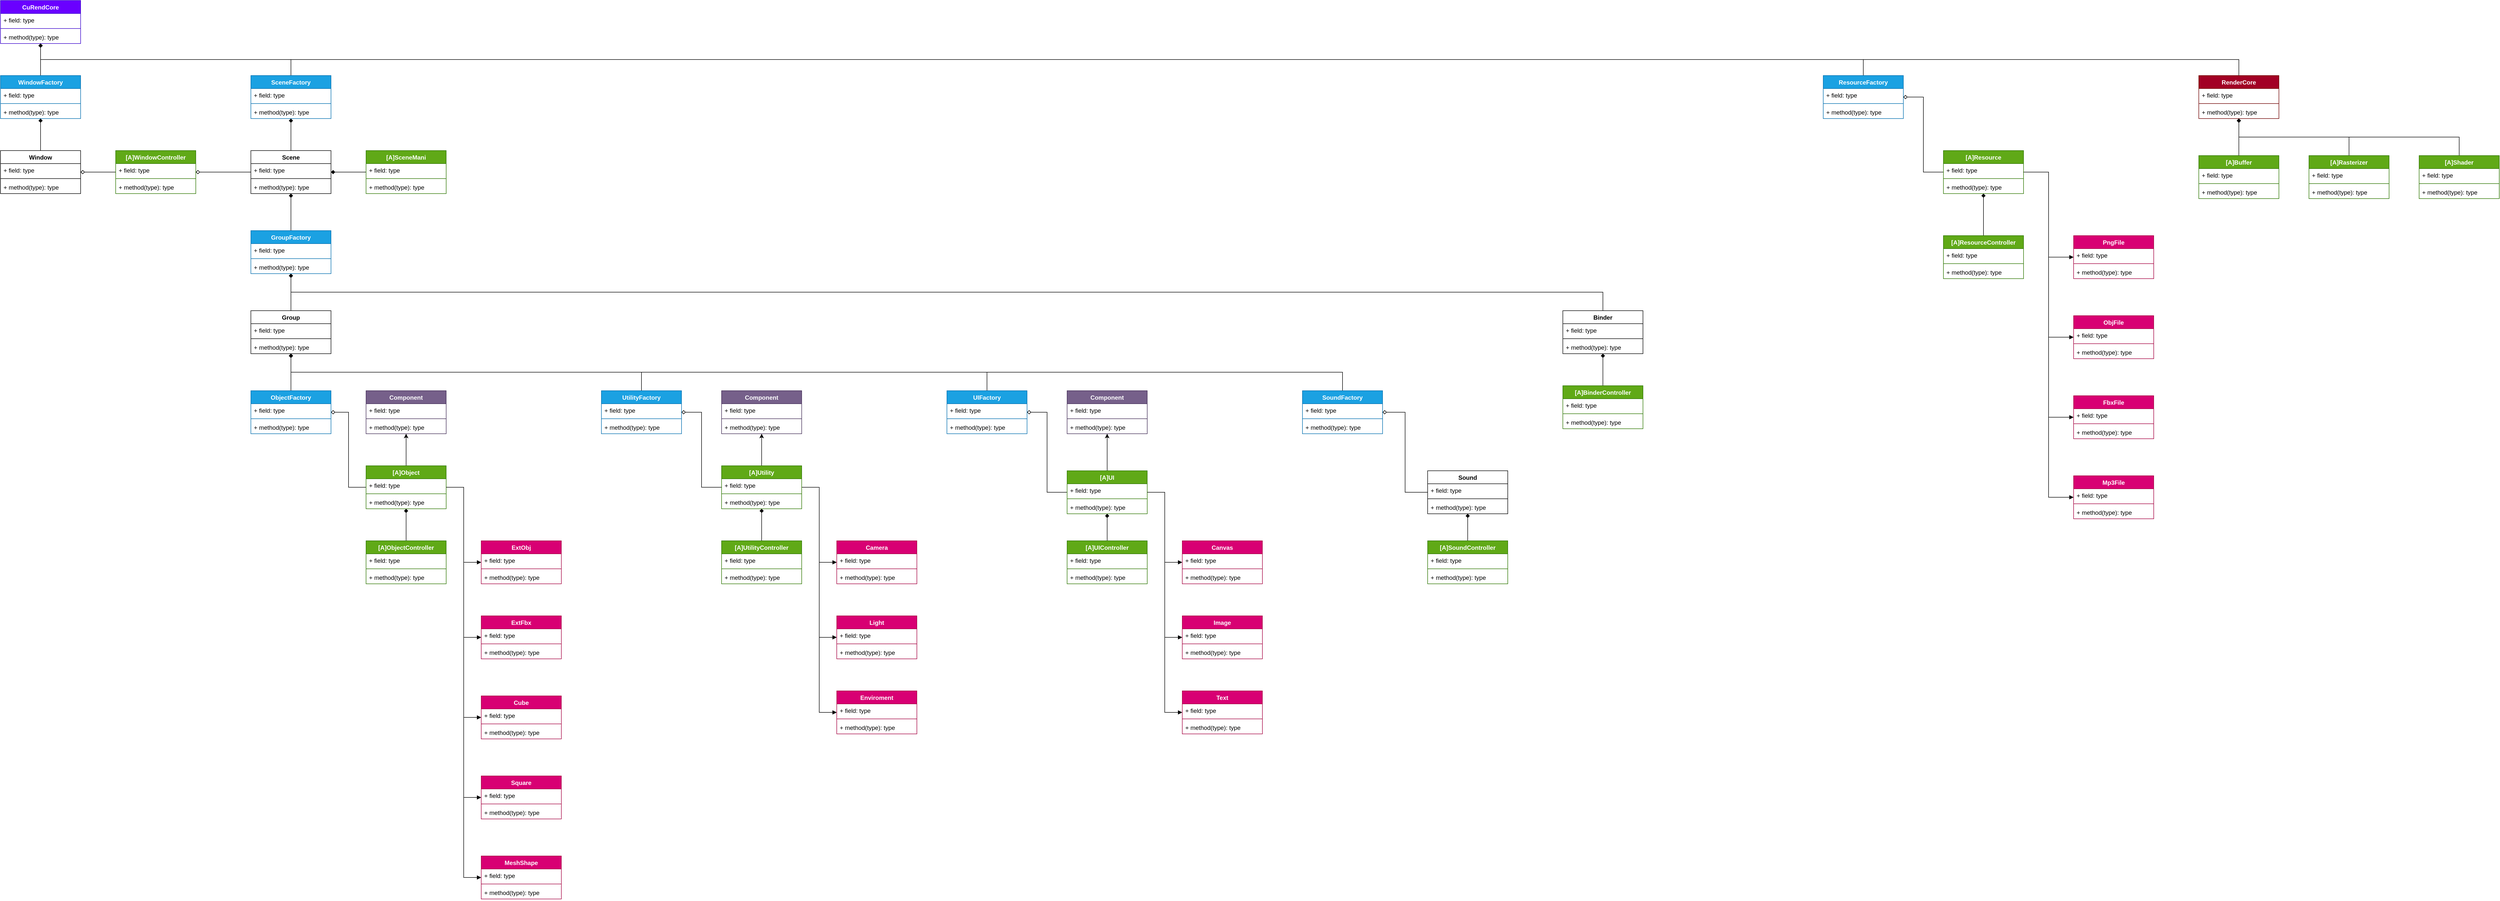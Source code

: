 <mxfile>
    <diagram id="C5RBs43oDa-KdzZeNtuy" name="Page-1">
        <mxGraphModel dx="1647" dy="947" grid="1" gridSize="10" guides="1" tooltips="1" connect="1" arrows="1" fold="1" page="0" pageScale="1" pageWidth="827" pageHeight="1169" math="0" shadow="0">
            <root>
                <mxCell id="WIyWlLk6GJQsqaUBKTNV-0"/>
                <mxCell id="WIyWlLk6GJQsqaUBKTNV-1" parent="WIyWlLk6GJQsqaUBKTNV-0"/>
                <mxCell id="FD1IymP8egUa7v1i3MxI-18" style="edgeStyle=orthogonalEdgeStyle;rounded=0;orthogonalLoop=1;jettySize=auto;html=1;startArrow=diamond;startFill=1;endArrow=none;endFill=0;" parent="WIyWlLk6GJQsqaUBKTNV-1" source="FD1IymP8egUa7v1i3MxI-1" target="FD1IymP8egUa7v1i3MxI-13" edge="1">
                    <mxGeometry relative="1" as="geometry"/>
                </mxCell>
                <mxCell id="FD1IymP8egUa7v1i3MxI-1" value="CuRendCore" style="swimlane;fontStyle=1;align=center;verticalAlign=top;childLayout=stackLayout;horizontal=1;startSize=26;horizontalStack=0;resizeParent=1;resizeParentMax=0;resizeLast=0;collapsible=1;marginBottom=0;fillColor=#6a00ff;fontColor=#ffffff;strokeColor=#3700CC;" parent="WIyWlLk6GJQsqaUBKTNV-1" vertex="1">
                    <mxGeometry x="250" y="250" width="160" height="86" as="geometry"/>
                </mxCell>
                <mxCell id="FD1IymP8egUa7v1i3MxI-2" value="+ field: type" style="text;strokeColor=none;fillColor=none;align=left;verticalAlign=top;spacingLeft=4;spacingRight=4;overflow=hidden;rotatable=0;points=[[0,0.5],[1,0.5]];portConstraint=eastwest;" parent="FD1IymP8egUa7v1i3MxI-1" vertex="1">
                    <mxGeometry y="26" width="160" height="26" as="geometry"/>
                </mxCell>
                <mxCell id="FD1IymP8egUa7v1i3MxI-3" value="" style="line;strokeWidth=1;fillColor=none;align=left;verticalAlign=middle;spacingTop=-1;spacingLeft=3;spacingRight=3;rotatable=0;labelPosition=right;points=[];portConstraint=eastwest;strokeColor=inherit;" parent="FD1IymP8egUa7v1i3MxI-1" vertex="1">
                    <mxGeometry y="52" width="160" height="8" as="geometry"/>
                </mxCell>
                <mxCell id="FD1IymP8egUa7v1i3MxI-4" value="+ method(type): type" style="text;strokeColor=none;fillColor=none;align=left;verticalAlign=top;spacingLeft=4;spacingRight=4;overflow=hidden;rotatable=0;points=[[0,0.5],[1,0.5]];portConstraint=eastwest;" parent="FD1IymP8egUa7v1i3MxI-1" vertex="1">
                    <mxGeometry y="60" width="160" height="26" as="geometry"/>
                </mxCell>
                <mxCell id="FD1IymP8egUa7v1i3MxI-13" value="WindowFactory" style="swimlane;fontStyle=1;align=center;verticalAlign=top;childLayout=stackLayout;horizontal=1;startSize=26;horizontalStack=0;resizeParent=1;resizeParentMax=0;resizeLast=0;collapsible=1;marginBottom=0;fillColor=#1ba1e2;fontColor=#ffffff;strokeColor=#006EAF;" parent="WIyWlLk6GJQsqaUBKTNV-1" vertex="1">
                    <mxGeometry x="250" y="400" width="160" height="86" as="geometry"/>
                </mxCell>
                <mxCell id="FD1IymP8egUa7v1i3MxI-14" value="+ field: type" style="text;strokeColor=none;fillColor=none;align=left;verticalAlign=top;spacingLeft=4;spacingRight=4;overflow=hidden;rotatable=0;points=[[0,0.5],[1,0.5]];portConstraint=eastwest;" parent="FD1IymP8egUa7v1i3MxI-13" vertex="1">
                    <mxGeometry y="26" width="160" height="26" as="geometry"/>
                </mxCell>
                <mxCell id="FD1IymP8egUa7v1i3MxI-15" value="" style="line;strokeWidth=1;fillColor=none;align=left;verticalAlign=middle;spacingTop=-1;spacingLeft=3;spacingRight=3;rotatable=0;labelPosition=right;points=[];portConstraint=eastwest;strokeColor=inherit;" parent="FD1IymP8egUa7v1i3MxI-13" vertex="1">
                    <mxGeometry y="52" width="160" height="8" as="geometry"/>
                </mxCell>
                <mxCell id="FD1IymP8egUa7v1i3MxI-16" value="+ method(type): type" style="text;strokeColor=none;fillColor=none;align=left;verticalAlign=top;spacingLeft=4;spacingRight=4;overflow=hidden;rotatable=0;points=[[0,0.5],[1,0.5]];portConstraint=eastwest;" parent="FD1IymP8egUa7v1i3MxI-13" vertex="1">
                    <mxGeometry y="60" width="160" height="26" as="geometry"/>
                </mxCell>
                <mxCell id="FD1IymP8egUa7v1i3MxI-19" value="Window" style="swimlane;fontStyle=1;align=center;verticalAlign=top;childLayout=stackLayout;horizontal=1;startSize=26;horizontalStack=0;resizeParent=1;resizeParentMax=0;resizeLast=0;collapsible=1;marginBottom=0;" parent="WIyWlLk6GJQsqaUBKTNV-1" vertex="1">
                    <mxGeometry x="250" y="550" width="160" height="86" as="geometry"/>
                </mxCell>
                <mxCell id="FD1IymP8egUa7v1i3MxI-20" value="+ field: type" style="text;strokeColor=none;fillColor=none;align=left;verticalAlign=top;spacingLeft=4;spacingRight=4;overflow=hidden;rotatable=0;points=[[0,0.5],[1,0.5]];portConstraint=eastwest;" parent="FD1IymP8egUa7v1i3MxI-19" vertex="1">
                    <mxGeometry y="26" width="160" height="26" as="geometry"/>
                </mxCell>
                <mxCell id="FD1IymP8egUa7v1i3MxI-21" value="" style="line;strokeWidth=1;fillColor=none;align=left;verticalAlign=middle;spacingTop=-1;spacingLeft=3;spacingRight=3;rotatable=0;labelPosition=right;points=[];portConstraint=eastwest;strokeColor=inherit;" parent="FD1IymP8egUa7v1i3MxI-19" vertex="1">
                    <mxGeometry y="52" width="160" height="8" as="geometry"/>
                </mxCell>
                <mxCell id="FD1IymP8egUa7v1i3MxI-22" value="+ method(type): type" style="text;strokeColor=none;fillColor=none;align=left;verticalAlign=top;spacingLeft=4;spacingRight=4;overflow=hidden;rotatable=0;points=[[0,0.5],[1,0.5]];portConstraint=eastwest;" parent="FD1IymP8egUa7v1i3MxI-19" vertex="1">
                    <mxGeometry y="60" width="160" height="26" as="geometry"/>
                </mxCell>
                <mxCell id="FD1IymP8egUa7v1i3MxI-29" style="edgeStyle=orthogonalEdgeStyle;rounded=0;orthogonalLoop=1;jettySize=auto;html=1;startArrow=none;startFill=0;endArrow=diamond;endFill=1;" parent="WIyWlLk6GJQsqaUBKTNV-1" source="FD1IymP8egUa7v1i3MxI-19" target="FD1IymP8egUa7v1i3MxI-13" edge="1">
                    <mxGeometry relative="1" as="geometry">
                        <mxPoint x="330" y="550" as="sourcePoint"/>
                    </mxGeometry>
                </mxCell>
                <mxCell id="FD1IymP8egUa7v1i3MxI-34" style="edgeStyle=orthogonalEdgeStyle;rounded=0;orthogonalLoop=1;jettySize=auto;html=1;startArrow=none;startFill=0;endArrow=diamond;endFill=0;" parent="WIyWlLk6GJQsqaUBKTNV-1" source="FD1IymP8egUa7v1i3MxI-30" target="FD1IymP8egUa7v1i3MxI-19" edge="1">
                    <mxGeometry relative="1" as="geometry"/>
                </mxCell>
                <mxCell id="FD1IymP8egUa7v1i3MxI-30" value="[A]WindowController" style="swimlane;fontStyle=1;align=center;verticalAlign=top;childLayout=stackLayout;horizontal=1;startSize=26;horizontalStack=0;resizeParent=1;resizeParentMax=0;resizeLast=0;collapsible=1;marginBottom=0;fillColor=#60a917;fontColor=#ffffff;strokeColor=#2D7600;" parent="WIyWlLk6GJQsqaUBKTNV-1" vertex="1">
                    <mxGeometry x="480" y="550" width="160" height="86" as="geometry"/>
                </mxCell>
                <mxCell id="FD1IymP8egUa7v1i3MxI-31" value="+ field: type" style="text;strokeColor=none;fillColor=none;align=left;verticalAlign=top;spacingLeft=4;spacingRight=4;overflow=hidden;rotatable=0;points=[[0,0.5],[1,0.5]];portConstraint=eastwest;" parent="FD1IymP8egUa7v1i3MxI-30" vertex="1">
                    <mxGeometry y="26" width="160" height="26" as="geometry"/>
                </mxCell>
                <mxCell id="FD1IymP8egUa7v1i3MxI-32" value="" style="line;strokeWidth=1;fillColor=none;align=left;verticalAlign=middle;spacingTop=-1;spacingLeft=3;spacingRight=3;rotatable=0;labelPosition=right;points=[];portConstraint=eastwest;strokeColor=inherit;" parent="FD1IymP8egUa7v1i3MxI-30" vertex="1">
                    <mxGeometry y="52" width="160" height="8" as="geometry"/>
                </mxCell>
                <mxCell id="FD1IymP8egUa7v1i3MxI-33" value="+ method(type): type" style="text;strokeColor=none;fillColor=none;align=left;verticalAlign=top;spacingLeft=4;spacingRight=4;overflow=hidden;rotatable=0;points=[[0,0.5],[1,0.5]];portConstraint=eastwest;" parent="FD1IymP8egUa7v1i3MxI-30" vertex="1">
                    <mxGeometry y="60" width="160" height="26" as="geometry"/>
                </mxCell>
                <mxCell id="FD1IymP8egUa7v1i3MxI-39" style="edgeStyle=elbowEdgeStyle;rounded=0;orthogonalLoop=1;jettySize=auto;html=1;startArrow=none;startFill=0;endArrow=diamond;endFill=0;elbow=vertical;" parent="WIyWlLk6GJQsqaUBKTNV-1" source="FD1IymP8egUa7v1i3MxI-35" target="FD1IymP8egUa7v1i3MxI-1" edge="1">
                    <mxGeometry relative="1" as="geometry"/>
                </mxCell>
                <mxCell id="FD1IymP8egUa7v1i3MxI-35" value="SceneFactory" style="swimlane;fontStyle=1;align=center;verticalAlign=top;childLayout=stackLayout;horizontal=1;startSize=26;horizontalStack=0;resizeParent=1;resizeParentMax=0;resizeLast=0;collapsible=1;marginBottom=0;fillColor=#1ba1e2;fontColor=#ffffff;strokeColor=#006EAF;" parent="WIyWlLk6GJQsqaUBKTNV-1" vertex="1">
                    <mxGeometry x="750" y="400" width="160" height="86" as="geometry"/>
                </mxCell>
                <mxCell id="FD1IymP8egUa7v1i3MxI-36" value="+ field: type" style="text;strokeColor=none;fillColor=none;align=left;verticalAlign=top;spacingLeft=4;spacingRight=4;overflow=hidden;rotatable=0;points=[[0,0.5],[1,0.5]];portConstraint=eastwest;" parent="FD1IymP8egUa7v1i3MxI-35" vertex="1">
                    <mxGeometry y="26" width="160" height="26" as="geometry"/>
                </mxCell>
                <mxCell id="FD1IymP8egUa7v1i3MxI-37" value="" style="line;strokeWidth=1;fillColor=none;align=left;verticalAlign=middle;spacingTop=-1;spacingLeft=3;spacingRight=3;rotatable=0;labelPosition=right;points=[];portConstraint=eastwest;strokeColor=inherit;" parent="FD1IymP8egUa7v1i3MxI-35" vertex="1">
                    <mxGeometry y="52" width="160" height="8" as="geometry"/>
                </mxCell>
                <mxCell id="FD1IymP8egUa7v1i3MxI-38" value="+ method(type): type" style="text;strokeColor=none;fillColor=none;align=left;verticalAlign=top;spacingLeft=4;spacingRight=4;overflow=hidden;rotatable=0;points=[[0,0.5],[1,0.5]];portConstraint=eastwest;" parent="FD1IymP8egUa7v1i3MxI-35" vertex="1">
                    <mxGeometry y="60" width="160" height="26" as="geometry"/>
                </mxCell>
                <mxCell id="FD1IymP8egUa7v1i3MxI-44" style="edgeStyle=elbowEdgeStyle;rounded=0;orthogonalLoop=1;jettySize=auto;html=1;startArrow=none;startFill=0;endArrow=diamond;endFill=1;" parent="WIyWlLk6GJQsqaUBKTNV-1" source="FD1IymP8egUa7v1i3MxI-40" target="FD1IymP8egUa7v1i3MxI-35" edge="1">
                    <mxGeometry relative="1" as="geometry"/>
                </mxCell>
                <mxCell id="41" style="edgeStyle=elbowEdgeStyle;html=1;rounded=0;endArrow=diamond;endFill=0;" parent="WIyWlLk6GJQsqaUBKTNV-1" source="FD1IymP8egUa7v1i3MxI-40" target="FD1IymP8egUa7v1i3MxI-30" edge="1">
                    <mxGeometry relative="1" as="geometry"/>
                </mxCell>
                <mxCell id="FD1IymP8egUa7v1i3MxI-40" value="Scene" style="swimlane;fontStyle=1;align=center;verticalAlign=top;childLayout=stackLayout;horizontal=1;startSize=26;horizontalStack=0;resizeParent=1;resizeParentMax=0;resizeLast=0;collapsible=1;marginBottom=0;" parent="WIyWlLk6GJQsqaUBKTNV-1" vertex="1">
                    <mxGeometry x="750" y="550" width="160" height="86" as="geometry"/>
                </mxCell>
                <mxCell id="FD1IymP8egUa7v1i3MxI-41" value="+ field: type" style="text;strokeColor=none;fillColor=none;align=left;verticalAlign=top;spacingLeft=4;spacingRight=4;overflow=hidden;rotatable=0;points=[[0,0.5],[1,0.5]];portConstraint=eastwest;" parent="FD1IymP8egUa7v1i3MxI-40" vertex="1">
                    <mxGeometry y="26" width="160" height="26" as="geometry"/>
                </mxCell>
                <mxCell id="FD1IymP8egUa7v1i3MxI-42" value="" style="line;strokeWidth=1;fillColor=none;align=left;verticalAlign=middle;spacingTop=-1;spacingLeft=3;spacingRight=3;rotatable=0;labelPosition=right;points=[];portConstraint=eastwest;strokeColor=inherit;" parent="FD1IymP8egUa7v1i3MxI-40" vertex="1">
                    <mxGeometry y="52" width="160" height="8" as="geometry"/>
                </mxCell>
                <mxCell id="FD1IymP8egUa7v1i3MxI-43" value="+ method(type): type" style="text;strokeColor=none;fillColor=none;align=left;verticalAlign=top;spacingLeft=4;spacingRight=4;overflow=hidden;rotatable=0;points=[[0,0.5],[1,0.5]];portConstraint=eastwest;" parent="FD1IymP8egUa7v1i3MxI-40" vertex="1">
                    <mxGeometry y="60" width="160" height="26" as="geometry"/>
                </mxCell>
                <mxCell id="FD1IymP8egUa7v1i3MxI-83" style="edgeStyle=elbowEdgeStyle;rounded=0;orthogonalLoop=1;jettySize=auto;html=1;startArrow=none;startFill=0;endArrow=diamond;endFill=1;" parent="WIyWlLk6GJQsqaUBKTNV-1" source="FD1IymP8egUa7v1i3MxI-50" target="FD1IymP8egUa7v1i3MxI-65" edge="1">
                    <mxGeometry relative="1" as="geometry"/>
                </mxCell>
                <mxCell id="FD1IymP8egUa7v1i3MxI-50" value="ObjectFactory" style="swimlane;fontStyle=1;align=center;verticalAlign=top;childLayout=stackLayout;horizontal=1;startSize=26;horizontalStack=0;resizeParent=1;resizeParentMax=0;resizeLast=0;collapsible=1;marginBottom=0;fillColor=#1ba1e2;fontColor=#ffffff;strokeColor=#006EAF;" parent="WIyWlLk6GJQsqaUBKTNV-1" vertex="1">
                    <mxGeometry x="750" y="1030" width="160" height="86" as="geometry"/>
                </mxCell>
                <mxCell id="FD1IymP8egUa7v1i3MxI-51" value="+ field: type" style="text;strokeColor=none;fillColor=none;align=left;verticalAlign=top;spacingLeft=4;spacingRight=4;overflow=hidden;rotatable=0;points=[[0,0.5],[1,0.5]];portConstraint=eastwest;" parent="FD1IymP8egUa7v1i3MxI-50" vertex="1">
                    <mxGeometry y="26" width="160" height="26" as="geometry"/>
                </mxCell>
                <mxCell id="FD1IymP8egUa7v1i3MxI-52" value="" style="line;strokeWidth=1;fillColor=none;align=left;verticalAlign=middle;spacingTop=-1;spacingLeft=3;spacingRight=3;rotatable=0;labelPosition=right;points=[];portConstraint=eastwest;strokeColor=inherit;" parent="FD1IymP8egUa7v1i3MxI-50" vertex="1">
                    <mxGeometry y="52" width="160" height="8" as="geometry"/>
                </mxCell>
                <mxCell id="FD1IymP8egUa7v1i3MxI-53" value="+ method(type): type" style="text;strokeColor=none;fillColor=none;align=left;verticalAlign=top;spacingLeft=4;spacingRight=4;overflow=hidden;rotatable=0;points=[[0,0.5],[1,0.5]];portConstraint=eastwest;" parent="FD1IymP8egUa7v1i3MxI-50" vertex="1">
                    <mxGeometry y="60" width="160" height="26" as="geometry"/>
                </mxCell>
                <mxCell id="FD1IymP8egUa7v1i3MxI-84" style="edgeStyle=elbowEdgeStyle;rounded=0;orthogonalLoop=1;jettySize=auto;html=1;startArrow=none;startFill=0;endArrow=diamond;endFill=1;elbow=vertical;" parent="WIyWlLk6GJQsqaUBKTNV-1" source="FD1IymP8egUa7v1i3MxI-55" target="FD1IymP8egUa7v1i3MxI-65" edge="1">
                    <mxGeometry relative="1" as="geometry"/>
                </mxCell>
                <mxCell id="FD1IymP8egUa7v1i3MxI-55" value="UIFactory" style="swimlane;fontStyle=1;align=center;verticalAlign=top;childLayout=stackLayout;horizontal=1;startSize=26;horizontalStack=0;resizeParent=1;resizeParentMax=0;resizeLast=0;collapsible=1;marginBottom=0;fillColor=#1ba1e2;fontColor=#ffffff;strokeColor=#006EAF;" parent="WIyWlLk6GJQsqaUBKTNV-1" vertex="1">
                    <mxGeometry x="2140" y="1030" width="160" height="86" as="geometry"/>
                </mxCell>
                <mxCell id="FD1IymP8egUa7v1i3MxI-56" value="+ field: type" style="text;strokeColor=none;fillColor=none;align=left;verticalAlign=top;spacingLeft=4;spacingRight=4;overflow=hidden;rotatable=0;points=[[0,0.5],[1,0.5]];portConstraint=eastwest;" parent="FD1IymP8egUa7v1i3MxI-55" vertex="1">
                    <mxGeometry y="26" width="160" height="26" as="geometry"/>
                </mxCell>
                <mxCell id="FD1IymP8egUa7v1i3MxI-57" value="" style="line;strokeWidth=1;fillColor=none;align=left;verticalAlign=middle;spacingTop=-1;spacingLeft=3;spacingRight=3;rotatable=0;labelPosition=right;points=[];portConstraint=eastwest;strokeColor=inherit;" parent="FD1IymP8egUa7v1i3MxI-55" vertex="1">
                    <mxGeometry y="52" width="160" height="8" as="geometry"/>
                </mxCell>
                <mxCell id="FD1IymP8egUa7v1i3MxI-58" value="+ method(type): type" style="text;strokeColor=none;fillColor=none;align=left;verticalAlign=top;spacingLeft=4;spacingRight=4;overflow=hidden;rotatable=0;points=[[0,0.5],[1,0.5]];portConstraint=eastwest;" parent="FD1IymP8egUa7v1i3MxI-55" vertex="1">
                    <mxGeometry y="60" width="160" height="26" as="geometry"/>
                </mxCell>
                <mxCell id="FD1IymP8egUa7v1i3MxI-85" style="edgeStyle=elbowEdgeStyle;rounded=0;orthogonalLoop=1;jettySize=auto;elbow=vertical;html=1;startArrow=none;startFill=0;endArrow=diamond;endFill=1;" parent="WIyWlLk6GJQsqaUBKTNV-1" source="FD1IymP8egUa7v1i3MxI-60" target="FD1IymP8egUa7v1i3MxI-65" edge="1">
                    <mxGeometry relative="1" as="geometry"/>
                </mxCell>
                <mxCell id="FD1IymP8egUa7v1i3MxI-60" value="SoundFactory" style="swimlane;fontStyle=1;align=center;verticalAlign=top;childLayout=stackLayout;horizontal=1;startSize=26;horizontalStack=0;resizeParent=1;resizeParentMax=0;resizeLast=0;collapsible=1;marginBottom=0;fillColor=#1ba1e2;fontColor=#ffffff;strokeColor=#006EAF;" parent="WIyWlLk6GJQsqaUBKTNV-1" vertex="1">
                    <mxGeometry x="2850" y="1030" width="160" height="86" as="geometry"/>
                </mxCell>
                <mxCell id="FD1IymP8egUa7v1i3MxI-61" value="+ field: type" style="text;strokeColor=none;fillColor=none;align=left;verticalAlign=top;spacingLeft=4;spacingRight=4;overflow=hidden;rotatable=0;points=[[0,0.5],[1,0.5]];portConstraint=eastwest;" parent="FD1IymP8egUa7v1i3MxI-60" vertex="1">
                    <mxGeometry y="26" width="160" height="26" as="geometry"/>
                </mxCell>
                <mxCell id="FD1IymP8egUa7v1i3MxI-62" value="" style="line;strokeWidth=1;fillColor=none;align=left;verticalAlign=middle;spacingTop=-1;spacingLeft=3;spacingRight=3;rotatable=0;labelPosition=right;points=[];portConstraint=eastwest;strokeColor=inherit;" parent="FD1IymP8egUa7v1i3MxI-60" vertex="1">
                    <mxGeometry y="52" width="160" height="8" as="geometry"/>
                </mxCell>
                <mxCell id="FD1IymP8egUa7v1i3MxI-63" value="+ method(type): type" style="text;strokeColor=none;fillColor=none;align=left;verticalAlign=top;spacingLeft=4;spacingRight=4;overflow=hidden;rotatable=0;points=[[0,0.5],[1,0.5]];portConstraint=eastwest;" parent="FD1IymP8egUa7v1i3MxI-60" vertex="1">
                    <mxGeometry y="60" width="160" height="26" as="geometry"/>
                </mxCell>
                <mxCell id="8" style="edgeStyle=none;html=1;startArrow=none;startFill=0;endArrow=diamond;endFill=1;" parent="WIyWlLk6GJQsqaUBKTNV-1" source="FD1IymP8egUa7v1i3MxI-65" target="0" edge="1">
                    <mxGeometry relative="1" as="geometry"/>
                </mxCell>
                <mxCell id="FD1IymP8egUa7v1i3MxI-65" value="Group" style="swimlane;fontStyle=1;align=center;verticalAlign=top;childLayout=stackLayout;horizontal=1;startSize=26;horizontalStack=0;resizeParent=1;resizeParentMax=0;resizeLast=0;collapsible=1;marginBottom=0;" parent="WIyWlLk6GJQsqaUBKTNV-1" vertex="1">
                    <mxGeometry x="750" y="870" width="160" height="86" as="geometry"/>
                </mxCell>
                <mxCell id="FD1IymP8egUa7v1i3MxI-66" value="+ field: type" style="text;strokeColor=none;fillColor=none;align=left;verticalAlign=top;spacingLeft=4;spacingRight=4;overflow=hidden;rotatable=0;points=[[0,0.5],[1,0.5]];portConstraint=eastwest;" parent="FD1IymP8egUa7v1i3MxI-65" vertex="1">
                    <mxGeometry y="26" width="160" height="26" as="geometry"/>
                </mxCell>
                <mxCell id="FD1IymP8egUa7v1i3MxI-67" value="" style="line;strokeWidth=1;fillColor=none;align=left;verticalAlign=middle;spacingTop=-1;spacingLeft=3;spacingRight=3;rotatable=0;labelPosition=right;points=[];portConstraint=eastwest;strokeColor=inherit;" parent="FD1IymP8egUa7v1i3MxI-65" vertex="1">
                    <mxGeometry y="52" width="160" height="8" as="geometry"/>
                </mxCell>
                <mxCell id="FD1IymP8egUa7v1i3MxI-68" value="+ method(type): type" style="text;strokeColor=none;fillColor=none;align=left;verticalAlign=top;spacingLeft=4;spacingRight=4;overflow=hidden;rotatable=0;points=[[0,0.5],[1,0.5]];portConstraint=eastwest;" parent="FD1IymP8egUa7v1i3MxI-65" vertex="1">
                    <mxGeometry y="60" width="160" height="26" as="geometry"/>
                </mxCell>
                <mxCell id="FD1IymP8egUa7v1i3MxI-90" style="edgeStyle=orthogonalEdgeStyle;rounded=0;orthogonalLoop=1;jettySize=auto;html=1;startArrow=none;startFill=0;endArrow=diamond;endFill=1;elbow=vertical;" parent="WIyWlLk6GJQsqaUBKTNV-1" source="FD1IymP8egUa7v1i3MxI-86" target="FD1IymP8egUa7v1i3MxI-116" edge="1">
                    <mxGeometry relative="1" as="geometry"/>
                </mxCell>
                <mxCell id="FD1IymP8egUa7v1i3MxI-86" value="[A]ObjectController" style="swimlane;fontStyle=1;align=center;verticalAlign=top;childLayout=stackLayout;horizontal=1;startSize=26;horizontalStack=0;resizeParent=1;resizeParentMax=0;resizeLast=0;collapsible=1;marginBottom=0;fillColor=#60a917;fontColor=#ffffff;strokeColor=#2D7600;" parent="WIyWlLk6GJQsqaUBKTNV-1" vertex="1">
                    <mxGeometry x="980" y="1330" width="160" height="86" as="geometry"/>
                </mxCell>
                <mxCell id="FD1IymP8egUa7v1i3MxI-87" value="+ field: type" style="text;strokeColor=none;fillColor=none;align=left;verticalAlign=top;spacingLeft=4;spacingRight=4;overflow=hidden;rotatable=0;points=[[0,0.5],[1,0.5]];portConstraint=eastwest;" parent="FD1IymP8egUa7v1i3MxI-86" vertex="1">
                    <mxGeometry y="26" width="160" height="26" as="geometry"/>
                </mxCell>
                <mxCell id="FD1IymP8egUa7v1i3MxI-88" value="" style="line;strokeWidth=1;fillColor=none;align=left;verticalAlign=middle;spacingTop=-1;spacingLeft=3;spacingRight=3;rotatable=0;labelPosition=right;points=[];portConstraint=eastwest;strokeColor=inherit;" parent="FD1IymP8egUa7v1i3MxI-86" vertex="1">
                    <mxGeometry y="52" width="160" height="8" as="geometry"/>
                </mxCell>
                <mxCell id="FD1IymP8egUa7v1i3MxI-89" value="+ method(type): type" style="text;strokeColor=none;fillColor=none;align=left;verticalAlign=top;spacingLeft=4;spacingRight=4;overflow=hidden;rotatable=0;points=[[0,0.5],[1,0.5]];portConstraint=eastwest;" parent="FD1IymP8egUa7v1i3MxI-86" vertex="1">
                    <mxGeometry y="60" width="160" height="26" as="geometry"/>
                </mxCell>
                <mxCell id="FD1IymP8egUa7v1i3MxI-95" style="edgeStyle=orthogonalEdgeStyle;rounded=0;orthogonalLoop=1;jettySize=auto;html=1;startArrow=none;startFill=0;endArrow=diamond;endFill=1;elbow=vertical;" parent="WIyWlLk6GJQsqaUBKTNV-1" source="FD1IymP8egUa7v1i3MxI-91" target="8HXWOF0lawSCE01UWh6Q-59" edge="1">
                    <mxGeometry relative="1" as="geometry"/>
                </mxCell>
                <mxCell id="FD1IymP8egUa7v1i3MxI-91" value="[A]UIController" style="swimlane;fontStyle=1;align=center;verticalAlign=top;childLayout=stackLayout;horizontal=1;startSize=26;horizontalStack=0;resizeParent=1;resizeParentMax=0;resizeLast=0;collapsible=1;marginBottom=0;fillColor=#60a917;fontColor=#ffffff;strokeColor=#2D7600;" parent="WIyWlLk6GJQsqaUBKTNV-1" vertex="1">
                    <mxGeometry x="2380" y="1330" width="160" height="86" as="geometry"/>
                </mxCell>
                <mxCell id="FD1IymP8egUa7v1i3MxI-92" value="+ field: type" style="text;strokeColor=none;fillColor=none;align=left;verticalAlign=top;spacingLeft=4;spacingRight=4;overflow=hidden;rotatable=0;points=[[0,0.5],[1,0.5]];portConstraint=eastwest;" parent="FD1IymP8egUa7v1i3MxI-91" vertex="1">
                    <mxGeometry y="26" width="160" height="26" as="geometry"/>
                </mxCell>
                <mxCell id="FD1IymP8egUa7v1i3MxI-93" value="" style="line;strokeWidth=1;fillColor=none;align=left;verticalAlign=middle;spacingTop=-1;spacingLeft=3;spacingRight=3;rotatable=0;labelPosition=right;points=[];portConstraint=eastwest;strokeColor=inherit;" parent="FD1IymP8egUa7v1i3MxI-91" vertex="1">
                    <mxGeometry y="52" width="160" height="8" as="geometry"/>
                </mxCell>
                <mxCell id="FD1IymP8egUa7v1i3MxI-94" value="+ method(type): type" style="text;strokeColor=none;fillColor=none;align=left;verticalAlign=top;spacingLeft=4;spacingRight=4;overflow=hidden;rotatable=0;points=[[0,0.5],[1,0.5]];portConstraint=eastwest;" parent="FD1IymP8egUa7v1i3MxI-91" vertex="1">
                    <mxGeometry y="60" width="160" height="26" as="geometry"/>
                </mxCell>
                <mxCell id="FD1IymP8egUa7v1i3MxI-100" style="edgeStyle=orthogonalEdgeStyle;rounded=0;orthogonalLoop=1;jettySize=auto;html=1;startArrow=none;startFill=0;endArrow=diamond;endFill=1;elbow=vertical;" parent="WIyWlLk6GJQsqaUBKTNV-1" source="FD1IymP8egUa7v1i3MxI-96" target="8HXWOF0lawSCE01UWh6Q-87" edge="1">
                    <mxGeometry relative="1" as="geometry"/>
                </mxCell>
                <mxCell id="FD1IymP8egUa7v1i3MxI-96" value="[A]SoundController" style="swimlane;fontStyle=1;align=center;verticalAlign=top;childLayout=stackLayout;horizontal=1;startSize=26;horizontalStack=0;resizeParent=1;resizeParentMax=0;resizeLast=0;collapsible=1;marginBottom=0;fillColor=#60a917;fontColor=#ffffff;strokeColor=#2D7600;" parent="WIyWlLk6GJQsqaUBKTNV-1" vertex="1">
                    <mxGeometry x="3100" y="1330" width="160" height="86" as="geometry"/>
                </mxCell>
                <mxCell id="FD1IymP8egUa7v1i3MxI-97" value="+ field: type" style="text;strokeColor=none;fillColor=none;align=left;verticalAlign=top;spacingLeft=4;spacingRight=4;overflow=hidden;rotatable=0;points=[[0,0.5],[1,0.5]];portConstraint=eastwest;" parent="FD1IymP8egUa7v1i3MxI-96" vertex="1">
                    <mxGeometry y="26" width="160" height="26" as="geometry"/>
                </mxCell>
                <mxCell id="FD1IymP8egUa7v1i3MxI-98" value="" style="line;strokeWidth=1;fillColor=none;align=left;verticalAlign=middle;spacingTop=-1;spacingLeft=3;spacingRight=3;rotatable=0;labelPosition=right;points=[];portConstraint=eastwest;strokeColor=inherit;" parent="FD1IymP8egUa7v1i3MxI-96" vertex="1">
                    <mxGeometry y="52" width="160" height="8" as="geometry"/>
                </mxCell>
                <mxCell id="FD1IymP8egUa7v1i3MxI-99" value="+ method(type): type" style="text;strokeColor=none;fillColor=none;align=left;verticalAlign=top;spacingLeft=4;spacingRight=4;overflow=hidden;rotatable=0;points=[[0,0.5],[1,0.5]];portConstraint=eastwest;" parent="FD1IymP8egUa7v1i3MxI-96" vertex="1">
                    <mxGeometry y="60" width="160" height="26" as="geometry"/>
                </mxCell>
                <mxCell id="8HXWOF0lawSCE01UWh6Q-69" style="edgeStyle=elbowEdgeStyle;shape=connector;rounded=0;orthogonalLoop=1;jettySize=auto;html=1;strokeColor=default;align=center;verticalAlign=middle;fontFamily=Helvetica;fontSize=11;fontColor=default;labelBackgroundColor=default;startArrow=block;startFill=1;endArrow=none;endFill=0;" parent="WIyWlLk6GJQsqaUBKTNV-1" source="FD1IymP8egUa7v1i3MxI-101" target="8HXWOF0lawSCE01UWh6Q-64" edge="1">
                    <mxGeometry relative="1" as="geometry"/>
                </mxCell>
                <mxCell id="FD1IymP8egUa7v1i3MxI-101" value="Camera" style="swimlane;fontStyle=1;align=center;verticalAlign=top;childLayout=stackLayout;horizontal=1;startSize=26;horizontalStack=0;resizeParent=1;resizeParentMax=0;resizeLast=0;collapsible=1;marginBottom=0;fillColor=#d80073;fontColor=#ffffff;strokeColor=#A50040;" parent="WIyWlLk6GJQsqaUBKTNV-1" vertex="1">
                    <mxGeometry x="1920" y="1330" width="160" height="86" as="geometry"/>
                </mxCell>
                <mxCell id="FD1IymP8egUa7v1i3MxI-102" value="+ field: type" style="text;strokeColor=none;fillColor=none;align=left;verticalAlign=top;spacingLeft=4;spacingRight=4;overflow=hidden;rotatable=0;points=[[0,0.5],[1,0.5]];portConstraint=eastwest;" parent="FD1IymP8egUa7v1i3MxI-101" vertex="1">
                    <mxGeometry y="26" width="160" height="26" as="geometry"/>
                </mxCell>
                <mxCell id="FD1IymP8egUa7v1i3MxI-103" value="" style="line;strokeWidth=1;fillColor=none;align=left;verticalAlign=middle;spacingTop=-1;spacingLeft=3;spacingRight=3;rotatable=0;labelPosition=right;points=[];portConstraint=eastwest;strokeColor=inherit;" parent="FD1IymP8egUa7v1i3MxI-101" vertex="1">
                    <mxGeometry y="52" width="160" height="8" as="geometry"/>
                </mxCell>
                <mxCell id="FD1IymP8egUa7v1i3MxI-104" value="+ method(type): type" style="text;strokeColor=none;fillColor=none;align=left;verticalAlign=top;spacingLeft=4;spacingRight=4;overflow=hidden;rotatable=0;points=[[0,0.5],[1,0.5]];portConstraint=eastwest;" parent="FD1IymP8egUa7v1i3MxI-101" vertex="1">
                    <mxGeometry y="60" width="160" height="26" as="geometry"/>
                </mxCell>
                <mxCell id="8HXWOF0lawSCE01UWh6Q-70" style="edgeStyle=elbowEdgeStyle;shape=connector;rounded=0;orthogonalLoop=1;jettySize=auto;html=1;strokeColor=default;align=center;verticalAlign=middle;fontFamily=Helvetica;fontSize=11;fontColor=default;labelBackgroundColor=default;startArrow=block;startFill=1;endArrow=none;endFill=0;" parent="WIyWlLk6GJQsqaUBKTNV-1" source="FD1IymP8egUa7v1i3MxI-106" target="8HXWOF0lawSCE01UWh6Q-64" edge="1">
                    <mxGeometry relative="1" as="geometry"/>
                </mxCell>
                <mxCell id="FD1IymP8egUa7v1i3MxI-106" value="Light" style="swimlane;fontStyle=1;align=center;verticalAlign=top;childLayout=stackLayout;horizontal=1;startSize=26;horizontalStack=0;resizeParent=1;resizeParentMax=0;resizeLast=0;collapsible=1;marginBottom=0;fillColor=#d80073;fontColor=#ffffff;strokeColor=#A50040;" parent="WIyWlLk6GJQsqaUBKTNV-1" vertex="1">
                    <mxGeometry x="1920" y="1480" width="160" height="86" as="geometry"/>
                </mxCell>
                <mxCell id="FD1IymP8egUa7v1i3MxI-107" value="+ field: type" style="text;strokeColor=none;fillColor=none;align=left;verticalAlign=top;spacingLeft=4;spacingRight=4;overflow=hidden;rotatable=0;points=[[0,0.5],[1,0.5]];portConstraint=eastwest;" parent="FD1IymP8egUa7v1i3MxI-106" vertex="1">
                    <mxGeometry y="26" width="160" height="26" as="geometry"/>
                </mxCell>
                <mxCell id="FD1IymP8egUa7v1i3MxI-108" value="" style="line;strokeWidth=1;fillColor=none;align=left;verticalAlign=middle;spacingTop=-1;spacingLeft=3;spacingRight=3;rotatable=0;labelPosition=right;points=[];portConstraint=eastwest;strokeColor=inherit;" parent="FD1IymP8egUa7v1i3MxI-106" vertex="1">
                    <mxGeometry y="52" width="160" height="8" as="geometry"/>
                </mxCell>
                <mxCell id="FD1IymP8egUa7v1i3MxI-109" value="+ method(type): type" style="text;strokeColor=none;fillColor=none;align=left;verticalAlign=top;spacingLeft=4;spacingRight=4;overflow=hidden;rotatable=0;points=[[0,0.5],[1,0.5]];portConstraint=eastwest;" parent="FD1IymP8egUa7v1i3MxI-106" vertex="1">
                    <mxGeometry y="60" width="160" height="26" as="geometry"/>
                </mxCell>
                <mxCell id="8HXWOF0lawSCE01UWh6Q-71" style="edgeStyle=elbowEdgeStyle;shape=connector;rounded=0;orthogonalLoop=1;jettySize=auto;html=1;strokeColor=default;align=center;verticalAlign=middle;fontFamily=Helvetica;fontSize=11;fontColor=default;labelBackgroundColor=default;startArrow=block;startFill=1;endArrow=none;endFill=0;" parent="WIyWlLk6GJQsqaUBKTNV-1" source="FD1IymP8egUa7v1i3MxI-110" target="8HXWOF0lawSCE01UWh6Q-64" edge="1">
                    <mxGeometry relative="1" as="geometry"/>
                </mxCell>
                <mxCell id="FD1IymP8egUa7v1i3MxI-110" value="Enviroment" style="swimlane;fontStyle=1;align=center;verticalAlign=top;childLayout=stackLayout;horizontal=1;startSize=26;horizontalStack=0;resizeParent=1;resizeParentMax=0;resizeLast=0;collapsible=1;marginBottom=0;fillColor=#d80073;fontColor=#ffffff;strokeColor=#A50040;" parent="WIyWlLk6GJQsqaUBKTNV-1" vertex="1">
                    <mxGeometry x="1920" y="1630" width="160" height="86" as="geometry"/>
                </mxCell>
                <mxCell id="FD1IymP8egUa7v1i3MxI-111" value="+ field: type" style="text;strokeColor=none;fillColor=none;align=left;verticalAlign=top;spacingLeft=4;spacingRight=4;overflow=hidden;rotatable=0;points=[[0,0.5],[1,0.5]];portConstraint=eastwest;" parent="FD1IymP8egUa7v1i3MxI-110" vertex="1">
                    <mxGeometry y="26" width="160" height="26" as="geometry"/>
                </mxCell>
                <mxCell id="FD1IymP8egUa7v1i3MxI-112" value="" style="line;strokeWidth=1;fillColor=none;align=left;verticalAlign=middle;spacingTop=-1;spacingLeft=3;spacingRight=3;rotatable=0;labelPosition=right;points=[];portConstraint=eastwest;strokeColor=inherit;" parent="FD1IymP8egUa7v1i3MxI-110" vertex="1">
                    <mxGeometry y="52" width="160" height="8" as="geometry"/>
                </mxCell>
                <mxCell id="FD1IymP8egUa7v1i3MxI-113" value="+ method(type): type" style="text;strokeColor=none;fillColor=none;align=left;verticalAlign=top;spacingLeft=4;spacingRight=4;overflow=hidden;rotatable=0;points=[[0,0.5],[1,0.5]];portConstraint=eastwest;" parent="FD1IymP8egUa7v1i3MxI-110" vertex="1">
                    <mxGeometry y="60" width="160" height="26" as="geometry"/>
                </mxCell>
                <mxCell id="FD1IymP8egUa7v1i3MxI-120" style="edgeStyle=elbowEdgeStyle;rounded=0;orthogonalLoop=1;jettySize=auto;html=1;startArrow=none;startFill=0;endArrow=diamond;endFill=0;" parent="WIyWlLk6GJQsqaUBKTNV-1" source="FD1IymP8egUa7v1i3MxI-116" target="FD1IymP8egUa7v1i3MxI-50" edge="1">
                    <mxGeometry relative="1" as="geometry"/>
                </mxCell>
                <mxCell id="16" style="edgeStyle=elbowEdgeStyle;html=1;" parent="WIyWlLk6GJQsqaUBKTNV-1" source="FD1IymP8egUa7v1i3MxI-116" target="12" edge="1">
                    <mxGeometry relative="1" as="geometry"/>
                </mxCell>
                <mxCell id="FD1IymP8egUa7v1i3MxI-116" value="[A]Object" style="swimlane;fontStyle=1;align=center;verticalAlign=top;childLayout=stackLayout;horizontal=1;startSize=26;horizontalStack=0;resizeParent=1;resizeParentMax=0;resizeLast=0;collapsible=1;marginBottom=0;fillColor=#60a917;fontColor=#ffffff;strokeColor=#2D7600;" parent="WIyWlLk6GJQsqaUBKTNV-1" vertex="1">
                    <mxGeometry x="980" y="1180" width="160" height="86" as="geometry"/>
                </mxCell>
                <mxCell id="FD1IymP8egUa7v1i3MxI-117" value="+ field: type" style="text;strokeColor=none;fillColor=none;align=left;verticalAlign=top;spacingLeft=4;spacingRight=4;overflow=hidden;rotatable=0;points=[[0,0.5],[1,0.5]];portConstraint=eastwest;" parent="FD1IymP8egUa7v1i3MxI-116" vertex="1">
                    <mxGeometry y="26" width="160" height="26" as="geometry"/>
                </mxCell>
                <mxCell id="FD1IymP8egUa7v1i3MxI-118" value="" style="line;strokeWidth=1;fillColor=none;align=left;verticalAlign=middle;spacingTop=-1;spacingLeft=3;spacingRight=3;rotatable=0;labelPosition=right;points=[];portConstraint=eastwest;strokeColor=inherit;" parent="FD1IymP8egUa7v1i3MxI-116" vertex="1">
                    <mxGeometry y="52" width="160" height="8" as="geometry"/>
                </mxCell>
                <mxCell id="FD1IymP8egUa7v1i3MxI-119" value="+ method(type): type" style="text;strokeColor=none;fillColor=none;align=left;verticalAlign=top;spacingLeft=4;spacingRight=4;overflow=hidden;rotatable=0;points=[[0,0.5],[1,0.5]];portConstraint=eastwest;" parent="FD1IymP8egUa7v1i3MxI-116" vertex="1">
                    <mxGeometry y="60" width="160" height="26" as="geometry"/>
                </mxCell>
                <mxCell id="FD1IymP8egUa7v1i3MxI-125" style="edgeStyle=elbowEdgeStyle;rounded=0;orthogonalLoop=1;jettySize=auto;html=1;startArrow=block;startFill=1;endArrow=none;endFill=0;" parent="WIyWlLk6GJQsqaUBKTNV-1" source="FD1IymP8egUa7v1i3MxI-121" target="FD1IymP8egUa7v1i3MxI-116" edge="1">
                    <mxGeometry relative="1" as="geometry"/>
                </mxCell>
                <mxCell id="FD1IymP8egUa7v1i3MxI-121" value="ExtObj" style="swimlane;fontStyle=1;align=center;verticalAlign=top;childLayout=stackLayout;horizontal=1;startSize=26;horizontalStack=0;resizeParent=1;resizeParentMax=0;resizeLast=0;collapsible=1;marginBottom=0;fillColor=#d80073;fontColor=#ffffff;strokeColor=#A50040;" parent="WIyWlLk6GJQsqaUBKTNV-1" vertex="1">
                    <mxGeometry x="1210" y="1330" width="160" height="86" as="geometry"/>
                </mxCell>
                <mxCell id="FD1IymP8egUa7v1i3MxI-122" value="+ field: type" style="text;strokeColor=none;fillColor=none;align=left;verticalAlign=top;spacingLeft=4;spacingRight=4;overflow=hidden;rotatable=0;points=[[0,0.5],[1,0.5]];portConstraint=eastwest;" parent="FD1IymP8egUa7v1i3MxI-121" vertex="1">
                    <mxGeometry y="26" width="160" height="26" as="geometry"/>
                </mxCell>
                <mxCell id="FD1IymP8egUa7v1i3MxI-123" value="" style="line;strokeWidth=1;fillColor=none;align=left;verticalAlign=middle;spacingTop=-1;spacingLeft=3;spacingRight=3;rotatable=0;labelPosition=right;points=[];portConstraint=eastwest;strokeColor=inherit;" parent="FD1IymP8egUa7v1i3MxI-121" vertex="1">
                    <mxGeometry y="52" width="160" height="8" as="geometry"/>
                </mxCell>
                <mxCell id="FD1IymP8egUa7v1i3MxI-124" value="+ method(type): type" style="text;strokeColor=none;fillColor=none;align=left;verticalAlign=top;spacingLeft=4;spacingRight=4;overflow=hidden;rotatable=0;points=[[0,0.5],[1,0.5]];portConstraint=eastwest;" parent="FD1IymP8egUa7v1i3MxI-121" vertex="1">
                    <mxGeometry y="60" width="160" height="26" as="geometry"/>
                </mxCell>
                <mxCell id="FD1IymP8egUa7v1i3MxI-130" style="edgeStyle=elbowEdgeStyle;rounded=0;orthogonalLoop=1;jettySize=auto;html=1;startArrow=block;startFill=1;endArrow=none;endFill=0;" parent="WIyWlLk6GJQsqaUBKTNV-1" source="FD1IymP8egUa7v1i3MxI-126" target="FD1IymP8egUa7v1i3MxI-116" edge="1">
                    <mxGeometry relative="1" as="geometry"/>
                </mxCell>
                <mxCell id="FD1IymP8egUa7v1i3MxI-126" value="ExtFbx" style="swimlane;fontStyle=1;align=center;verticalAlign=top;childLayout=stackLayout;horizontal=1;startSize=26;horizontalStack=0;resizeParent=1;resizeParentMax=0;resizeLast=0;collapsible=1;marginBottom=0;fillColor=#d80073;fontColor=#ffffff;strokeColor=#A50040;" parent="WIyWlLk6GJQsqaUBKTNV-1" vertex="1">
                    <mxGeometry x="1210" y="1480" width="160" height="86" as="geometry"/>
                </mxCell>
                <mxCell id="FD1IymP8egUa7v1i3MxI-127" value="+ field: type" style="text;strokeColor=none;fillColor=none;align=left;verticalAlign=top;spacingLeft=4;spacingRight=4;overflow=hidden;rotatable=0;points=[[0,0.5],[1,0.5]];portConstraint=eastwest;" parent="FD1IymP8egUa7v1i3MxI-126" vertex="1">
                    <mxGeometry y="26" width="160" height="26" as="geometry"/>
                </mxCell>
                <mxCell id="FD1IymP8egUa7v1i3MxI-128" value="" style="line;strokeWidth=1;fillColor=none;align=left;verticalAlign=middle;spacingTop=-1;spacingLeft=3;spacingRight=3;rotatable=0;labelPosition=right;points=[];portConstraint=eastwest;strokeColor=inherit;" parent="FD1IymP8egUa7v1i3MxI-126" vertex="1">
                    <mxGeometry y="52" width="160" height="8" as="geometry"/>
                </mxCell>
                <mxCell id="FD1IymP8egUa7v1i3MxI-129" value="+ method(type): type" style="text;strokeColor=none;fillColor=none;align=left;verticalAlign=top;spacingLeft=4;spacingRight=4;overflow=hidden;rotatable=0;points=[[0,0.5],[1,0.5]];portConstraint=eastwest;" parent="FD1IymP8egUa7v1i3MxI-126" vertex="1">
                    <mxGeometry y="60" width="160" height="26" as="geometry"/>
                </mxCell>
                <mxCell id="FD1IymP8egUa7v1i3MxI-135" style="edgeStyle=elbowEdgeStyle;rounded=0;orthogonalLoop=1;jettySize=auto;html=1;startArrow=block;startFill=1;endArrow=none;endFill=0;" parent="WIyWlLk6GJQsqaUBKTNV-1" source="FD1IymP8egUa7v1i3MxI-131" target="FD1IymP8egUa7v1i3MxI-116" edge="1">
                    <mxGeometry relative="1" as="geometry"/>
                </mxCell>
                <mxCell id="FD1IymP8egUa7v1i3MxI-131" value="Cube" style="swimlane;fontStyle=1;align=center;verticalAlign=top;childLayout=stackLayout;horizontal=1;startSize=26;horizontalStack=0;resizeParent=1;resizeParentMax=0;resizeLast=0;collapsible=1;marginBottom=0;fillColor=#d80073;fontColor=#ffffff;strokeColor=#A50040;" parent="WIyWlLk6GJQsqaUBKTNV-1" vertex="1">
                    <mxGeometry x="1210" y="1640" width="160" height="86" as="geometry"/>
                </mxCell>
                <mxCell id="FD1IymP8egUa7v1i3MxI-132" value="+ field: type" style="text;strokeColor=none;fillColor=none;align=left;verticalAlign=top;spacingLeft=4;spacingRight=4;overflow=hidden;rotatable=0;points=[[0,0.5],[1,0.5]];portConstraint=eastwest;" parent="FD1IymP8egUa7v1i3MxI-131" vertex="1">
                    <mxGeometry y="26" width="160" height="26" as="geometry"/>
                </mxCell>
                <mxCell id="FD1IymP8egUa7v1i3MxI-133" value="" style="line;strokeWidth=1;fillColor=none;align=left;verticalAlign=middle;spacingTop=-1;spacingLeft=3;spacingRight=3;rotatable=0;labelPosition=right;points=[];portConstraint=eastwest;strokeColor=inherit;" parent="FD1IymP8egUa7v1i3MxI-131" vertex="1">
                    <mxGeometry y="52" width="160" height="8" as="geometry"/>
                </mxCell>
                <mxCell id="FD1IymP8egUa7v1i3MxI-134" value="+ method(type): type" style="text;strokeColor=none;fillColor=none;align=left;verticalAlign=top;spacingLeft=4;spacingRight=4;overflow=hidden;rotatable=0;points=[[0,0.5],[1,0.5]];portConstraint=eastwest;" parent="FD1IymP8egUa7v1i3MxI-131" vertex="1">
                    <mxGeometry y="60" width="160" height="26" as="geometry"/>
                </mxCell>
                <mxCell id="FD1IymP8egUa7v1i3MxI-140" style="edgeStyle=elbowEdgeStyle;rounded=0;orthogonalLoop=1;jettySize=auto;html=1;startArrow=block;startFill=1;endArrow=none;endFill=0;" parent="WIyWlLk6GJQsqaUBKTNV-1" source="FD1IymP8egUa7v1i3MxI-136" target="FD1IymP8egUa7v1i3MxI-116" edge="1">
                    <mxGeometry relative="1" as="geometry"/>
                </mxCell>
                <mxCell id="FD1IymP8egUa7v1i3MxI-136" value="Square" style="swimlane;fontStyle=1;align=center;verticalAlign=top;childLayout=stackLayout;horizontal=1;startSize=26;horizontalStack=0;resizeParent=1;resizeParentMax=0;resizeLast=0;collapsible=1;marginBottom=0;fillColor=#d80073;fontColor=#ffffff;strokeColor=#A50040;" parent="WIyWlLk6GJQsqaUBKTNV-1" vertex="1">
                    <mxGeometry x="1210" y="1800" width="160" height="86" as="geometry"/>
                </mxCell>
                <mxCell id="FD1IymP8egUa7v1i3MxI-137" value="+ field: type" style="text;strokeColor=none;fillColor=none;align=left;verticalAlign=top;spacingLeft=4;spacingRight=4;overflow=hidden;rotatable=0;points=[[0,0.5],[1,0.5]];portConstraint=eastwest;" parent="FD1IymP8egUa7v1i3MxI-136" vertex="1">
                    <mxGeometry y="26" width="160" height="26" as="geometry"/>
                </mxCell>
                <mxCell id="FD1IymP8egUa7v1i3MxI-138" value="" style="line;strokeWidth=1;fillColor=none;align=left;verticalAlign=middle;spacingTop=-1;spacingLeft=3;spacingRight=3;rotatable=0;labelPosition=right;points=[];portConstraint=eastwest;strokeColor=inherit;" parent="FD1IymP8egUa7v1i3MxI-136" vertex="1">
                    <mxGeometry y="52" width="160" height="8" as="geometry"/>
                </mxCell>
                <mxCell id="FD1IymP8egUa7v1i3MxI-139" value="+ method(type): type" style="text;strokeColor=none;fillColor=none;align=left;verticalAlign=top;spacingLeft=4;spacingRight=4;overflow=hidden;rotatable=0;points=[[0,0.5],[1,0.5]];portConstraint=eastwest;" parent="FD1IymP8egUa7v1i3MxI-136" vertex="1">
                    <mxGeometry y="60" width="160" height="26" as="geometry"/>
                </mxCell>
                <mxCell id="FD1IymP8egUa7v1i3MxI-153" style="edgeStyle=elbowEdgeStyle;rounded=0;orthogonalLoop=1;jettySize=auto;html=1;startArrow=none;startFill=0;endArrow=diamond;endFill=0;elbow=vertical;" parent="WIyWlLk6GJQsqaUBKTNV-1" source="FD1IymP8egUa7v1i3MxI-141" target="FD1IymP8egUa7v1i3MxI-65" edge="1">
                    <mxGeometry relative="1" as="geometry"/>
                </mxCell>
                <mxCell id="FD1IymP8egUa7v1i3MxI-141" value="UtilityFactory" style="swimlane;fontStyle=1;align=center;verticalAlign=top;childLayout=stackLayout;horizontal=1;startSize=26;horizontalStack=0;resizeParent=1;resizeParentMax=0;resizeLast=0;collapsible=1;marginBottom=0;fillColor=#1ba1e2;fontColor=#ffffff;strokeColor=#006EAF;" parent="WIyWlLk6GJQsqaUBKTNV-1" vertex="1">
                    <mxGeometry x="1450" y="1030" width="160" height="86" as="geometry"/>
                </mxCell>
                <mxCell id="FD1IymP8egUa7v1i3MxI-142" value="+ field: type" style="text;strokeColor=none;fillColor=none;align=left;verticalAlign=top;spacingLeft=4;spacingRight=4;overflow=hidden;rotatable=0;points=[[0,0.5],[1,0.5]];portConstraint=eastwest;" parent="FD1IymP8egUa7v1i3MxI-141" vertex="1">
                    <mxGeometry y="26" width="160" height="26" as="geometry"/>
                </mxCell>
                <mxCell id="FD1IymP8egUa7v1i3MxI-143" value="" style="line;strokeWidth=1;fillColor=none;align=left;verticalAlign=middle;spacingTop=-1;spacingLeft=3;spacingRight=3;rotatable=0;labelPosition=right;points=[];portConstraint=eastwest;strokeColor=inherit;" parent="FD1IymP8egUa7v1i3MxI-141" vertex="1">
                    <mxGeometry y="52" width="160" height="8" as="geometry"/>
                </mxCell>
                <mxCell id="FD1IymP8egUa7v1i3MxI-144" value="+ method(type): type" style="text;strokeColor=none;fillColor=none;align=left;verticalAlign=top;spacingLeft=4;spacingRight=4;overflow=hidden;rotatable=0;points=[[0,0.5],[1,0.5]];portConstraint=eastwest;" parent="FD1IymP8egUa7v1i3MxI-141" vertex="1">
                    <mxGeometry y="60" width="160" height="26" as="geometry"/>
                </mxCell>
                <mxCell id="FD1IymP8egUa7v1i3MxI-149" style="edgeStyle=elbowEdgeStyle;rounded=0;orthogonalLoop=1;jettySize=auto;html=1;startArrow=none;startFill=0;endArrow=diamond;endFill=1;" parent="WIyWlLk6GJQsqaUBKTNV-1" source="FD1IymP8egUa7v1i3MxI-145" target="8HXWOF0lawSCE01UWh6Q-64" edge="1">
                    <mxGeometry relative="1" as="geometry"/>
                </mxCell>
                <mxCell id="FD1IymP8egUa7v1i3MxI-145" value="[A]UtilityController" style="swimlane;fontStyle=1;align=center;verticalAlign=top;childLayout=stackLayout;horizontal=1;startSize=26;horizontalStack=0;resizeParent=1;resizeParentMax=0;resizeLast=0;collapsible=1;marginBottom=0;fillColor=#60a917;fontColor=#ffffff;strokeColor=#2D7600;" parent="WIyWlLk6GJQsqaUBKTNV-1" vertex="1">
                    <mxGeometry x="1690" y="1330" width="160" height="86" as="geometry"/>
                </mxCell>
                <mxCell id="FD1IymP8egUa7v1i3MxI-146" value="+ field: type" style="text;strokeColor=none;fillColor=none;align=left;verticalAlign=top;spacingLeft=4;spacingRight=4;overflow=hidden;rotatable=0;points=[[0,0.5],[1,0.5]];portConstraint=eastwest;" parent="FD1IymP8egUa7v1i3MxI-145" vertex="1">
                    <mxGeometry y="26" width="160" height="26" as="geometry"/>
                </mxCell>
                <mxCell id="FD1IymP8egUa7v1i3MxI-147" value="" style="line;strokeWidth=1;fillColor=none;align=left;verticalAlign=middle;spacingTop=-1;spacingLeft=3;spacingRight=3;rotatable=0;labelPosition=right;points=[];portConstraint=eastwest;strokeColor=inherit;" parent="FD1IymP8egUa7v1i3MxI-145" vertex="1">
                    <mxGeometry y="52" width="160" height="8" as="geometry"/>
                </mxCell>
                <mxCell id="FD1IymP8egUa7v1i3MxI-148" value="+ method(type): type" style="text;strokeColor=none;fillColor=none;align=left;verticalAlign=top;spacingLeft=4;spacingRight=4;overflow=hidden;rotatable=0;points=[[0,0.5],[1,0.5]];portConstraint=eastwest;" parent="FD1IymP8egUa7v1i3MxI-145" vertex="1">
                    <mxGeometry y="60" width="160" height="26" as="geometry"/>
                </mxCell>
                <mxCell id="8HXWOF0lawSCE01UWh6Q-4" style="edgeStyle=elbowEdgeStyle;rounded=0;orthogonalLoop=1;jettySize=auto;html=1;endArrow=none;endFill=0;startArrow=block;startFill=1;" parent="WIyWlLk6GJQsqaUBKTNV-1" source="8HXWOF0lawSCE01UWh6Q-0" target="FD1IymP8egUa7v1i3MxI-116" edge="1">
                    <mxGeometry relative="1" as="geometry"/>
                </mxCell>
                <mxCell id="8HXWOF0lawSCE01UWh6Q-0" value="MeshShape" style="swimlane;fontStyle=1;align=center;verticalAlign=top;childLayout=stackLayout;horizontal=1;startSize=26;horizontalStack=0;resizeParent=1;resizeParentMax=0;resizeLast=0;collapsible=1;marginBottom=0;fillColor=#d80073;fontColor=#ffffff;strokeColor=#A50040;" parent="WIyWlLk6GJQsqaUBKTNV-1" vertex="1">
                    <mxGeometry x="1210" y="1960" width="160" height="86" as="geometry"/>
                </mxCell>
                <mxCell id="8HXWOF0lawSCE01UWh6Q-1" value="+ field: type" style="text;strokeColor=none;fillColor=none;align=left;verticalAlign=top;spacingLeft=4;spacingRight=4;overflow=hidden;rotatable=0;points=[[0,0.5],[1,0.5]];portConstraint=eastwest;" parent="8HXWOF0lawSCE01UWh6Q-0" vertex="1">
                    <mxGeometry y="26" width="160" height="26" as="geometry"/>
                </mxCell>
                <mxCell id="8HXWOF0lawSCE01UWh6Q-2" value="" style="line;strokeWidth=1;fillColor=none;align=left;verticalAlign=middle;spacingTop=-1;spacingLeft=3;spacingRight=3;rotatable=0;labelPosition=right;points=[];portConstraint=eastwest;strokeColor=inherit;" parent="8HXWOF0lawSCE01UWh6Q-0" vertex="1">
                    <mxGeometry y="52" width="160" height="8" as="geometry"/>
                </mxCell>
                <mxCell id="8HXWOF0lawSCE01UWh6Q-3" value="+ method(type): type" style="text;strokeColor=none;fillColor=none;align=left;verticalAlign=top;spacingLeft=4;spacingRight=4;overflow=hidden;rotatable=0;points=[[0,0.5],[1,0.5]];portConstraint=eastwest;" parent="8HXWOF0lawSCE01UWh6Q-0" vertex="1">
                    <mxGeometry y="60" width="160" height="26" as="geometry"/>
                </mxCell>
                <mxCell id="8HXWOF0lawSCE01UWh6Q-11" style="edgeStyle=elbowEdgeStyle;rounded=0;orthogonalLoop=1;jettySize=auto;html=1;elbow=vertical;endArrow=diamond;endFill=1;" parent="WIyWlLk6GJQsqaUBKTNV-1" source="8HXWOF0lawSCE01UWh6Q-5" target="FD1IymP8egUa7v1i3MxI-1" edge="1">
                    <mxGeometry relative="1" as="geometry"/>
                </mxCell>
                <mxCell id="8HXWOF0lawSCE01UWh6Q-5" value="RenderCore" style="swimlane;fontStyle=1;align=center;verticalAlign=top;childLayout=stackLayout;horizontal=1;startSize=26;horizontalStack=0;resizeParent=1;resizeParentMax=0;resizeLast=0;collapsible=1;marginBottom=0;fillColor=#a20025;fontColor=#ffffff;strokeColor=#6F0000;" parent="WIyWlLk6GJQsqaUBKTNV-1" vertex="1">
                    <mxGeometry x="4640" y="400" width="160" height="86" as="geometry"/>
                </mxCell>
                <mxCell id="8HXWOF0lawSCE01UWh6Q-6" value="+ field: type" style="text;strokeColor=none;fillColor=none;align=left;verticalAlign=top;spacingLeft=4;spacingRight=4;overflow=hidden;rotatable=0;points=[[0,0.5],[1,0.5]];portConstraint=eastwest;" parent="8HXWOF0lawSCE01UWh6Q-5" vertex="1">
                    <mxGeometry y="26" width="160" height="26" as="geometry"/>
                </mxCell>
                <mxCell id="8HXWOF0lawSCE01UWh6Q-7" value="" style="line;strokeWidth=1;fillColor=none;align=left;verticalAlign=middle;spacingTop=-1;spacingLeft=3;spacingRight=3;rotatable=0;labelPosition=right;points=[];portConstraint=eastwest;strokeColor=inherit;" parent="8HXWOF0lawSCE01UWh6Q-5" vertex="1">
                    <mxGeometry y="52" width="160" height="8" as="geometry"/>
                </mxCell>
                <mxCell id="8HXWOF0lawSCE01UWh6Q-8" value="+ method(type): type" style="text;strokeColor=none;fillColor=none;align=left;verticalAlign=top;spacingLeft=4;spacingRight=4;overflow=hidden;rotatable=0;points=[[0,0.5],[1,0.5]];portConstraint=eastwest;" parent="8HXWOF0lawSCE01UWh6Q-5" vertex="1">
                    <mxGeometry y="60" width="160" height="26" as="geometry"/>
                </mxCell>
                <mxCell id="8HXWOF0lawSCE01UWh6Q-21" style="edgeStyle=elbowEdgeStyle;rounded=0;orthogonalLoop=1;jettySize=auto;html=1;endArrow=diamond;endFill=1;elbow=vertical;" parent="WIyWlLk6GJQsqaUBKTNV-1" source="8HXWOF0lawSCE01UWh6Q-17" target="8HXWOF0lawSCE01UWh6Q-5" edge="1">
                    <mxGeometry relative="1" as="geometry"/>
                </mxCell>
                <mxCell id="8HXWOF0lawSCE01UWh6Q-17" value="[A]Buffer" style="swimlane;fontStyle=1;align=center;verticalAlign=top;childLayout=stackLayout;horizontal=1;startSize=26;horizontalStack=0;resizeParent=1;resizeParentMax=0;resizeLast=0;collapsible=1;marginBottom=0;fillColor=#60a917;fontColor=#ffffff;strokeColor=#2D7600;" parent="WIyWlLk6GJQsqaUBKTNV-1" vertex="1">
                    <mxGeometry x="4640" y="560" width="160" height="86" as="geometry"/>
                </mxCell>
                <mxCell id="8HXWOF0lawSCE01UWh6Q-18" value="+ field: type" style="text;strokeColor=none;fillColor=none;align=left;verticalAlign=top;spacingLeft=4;spacingRight=4;overflow=hidden;rotatable=0;points=[[0,0.5],[1,0.5]];portConstraint=eastwest;" parent="8HXWOF0lawSCE01UWh6Q-17" vertex="1">
                    <mxGeometry y="26" width="160" height="26" as="geometry"/>
                </mxCell>
                <mxCell id="8HXWOF0lawSCE01UWh6Q-19" value="" style="line;strokeWidth=1;fillColor=none;align=left;verticalAlign=middle;spacingTop=-1;spacingLeft=3;spacingRight=3;rotatable=0;labelPosition=right;points=[];portConstraint=eastwest;strokeColor=inherit;" parent="8HXWOF0lawSCE01UWh6Q-17" vertex="1">
                    <mxGeometry y="52" width="160" height="8" as="geometry"/>
                </mxCell>
                <mxCell id="8HXWOF0lawSCE01UWh6Q-20" value="+ method(type): type" style="text;strokeColor=none;fillColor=none;align=left;verticalAlign=top;spacingLeft=4;spacingRight=4;overflow=hidden;rotatable=0;points=[[0,0.5],[1,0.5]];portConstraint=eastwest;" parent="8HXWOF0lawSCE01UWh6Q-17" vertex="1">
                    <mxGeometry y="60" width="160" height="26" as="geometry"/>
                </mxCell>
                <mxCell id="8HXWOF0lawSCE01UWh6Q-26" style="edgeStyle=elbowEdgeStyle;rounded=0;orthogonalLoop=1;jettySize=auto;html=1;elbow=vertical;endArrow=diamond;endFill=1;" parent="WIyWlLk6GJQsqaUBKTNV-1" source="8HXWOF0lawSCE01UWh6Q-22" target="FD1IymP8egUa7v1i3MxI-1" edge="1">
                    <mxGeometry relative="1" as="geometry"/>
                </mxCell>
                <mxCell id="8HXWOF0lawSCE01UWh6Q-22" value="ResourceFactory" style="swimlane;fontStyle=1;align=center;verticalAlign=top;childLayout=stackLayout;horizontal=1;startSize=26;horizontalStack=0;resizeParent=1;resizeParentMax=0;resizeLast=0;collapsible=1;marginBottom=0;fillColor=#1ba1e2;fontColor=#ffffff;strokeColor=#006EAF;" parent="WIyWlLk6GJQsqaUBKTNV-1" vertex="1">
                    <mxGeometry x="3890" y="400" width="160" height="86" as="geometry"/>
                </mxCell>
                <mxCell id="8HXWOF0lawSCE01UWh6Q-23" value="+ field: type" style="text;strokeColor=none;fillColor=none;align=left;verticalAlign=top;spacingLeft=4;spacingRight=4;overflow=hidden;rotatable=0;points=[[0,0.5],[1,0.5]];portConstraint=eastwest;" parent="8HXWOF0lawSCE01UWh6Q-22" vertex="1">
                    <mxGeometry y="26" width="160" height="26" as="geometry"/>
                </mxCell>
                <mxCell id="8HXWOF0lawSCE01UWh6Q-24" value="" style="line;strokeWidth=1;fillColor=none;align=left;verticalAlign=middle;spacingTop=-1;spacingLeft=3;spacingRight=3;rotatable=0;labelPosition=right;points=[];portConstraint=eastwest;strokeColor=inherit;" parent="8HXWOF0lawSCE01UWh6Q-22" vertex="1">
                    <mxGeometry y="52" width="160" height="8" as="geometry"/>
                </mxCell>
                <mxCell id="8HXWOF0lawSCE01UWh6Q-25" value="+ method(type): type" style="text;strokeColor=none;fillColor=none;align=left;verticalAlign=top;spacingLeft=4;spacingRight=4;overflow=hidden;rotatable=0;points=[[0,0.5],[1,0.5]];portConstraint=eastwest;" parent="8HXWOF0lawSCE01UWh6Q-22" vertex="1">
                    <mxGeometry y="60" width="160" height="26" as="geometry"/>
                </mxCell>
                <mxCell id="9" style="edgeStyle=none;html=1;startArrow=none;startFill=0;endArrow=diamond;endFill=1;" parent="WIyWlLk6GJQsqaUBKTNV-1" source="8HXWOF0lawSCE01UWh6Q-28" target="8HXWOF0lawSCE01UWh6Q-33" edge="1">
                    <mxGeometry relative="1" as="geometry"/>
                </mxCell>
                <mxCell id="8HXWOF0lawSCE01UWh6Q-28" value="[A]ResourceController" style="swimlane;fontStyle=1;align=center;verticalAlign=top;childLayout=stackLayout;horizontal=1;startSize=26;horizontalStack=0;resizeParent=1;resizeParentMax=0;resizeLast=0;collapsible=1;marginBottom=0;fillColor=#60a917;fontColor=#ffffff;strokeColor=#2D7600;" parent="WIyWlLk6GJQsqaUBKTNV-1" vertex="1">
                    <mxGeometry x="4130" y="720" width="160" height="86" as="geometry"/>
                </mxCell>
                <mxCell id="8HXWOF0lawSCE01UWh6Q-29" value="+ field: type" style="text;strokeColor=none;fillColor=none;align=left;verticalAlign=top;spacingLeft=4;spacingRight=4;overflow=hidden;rotatable=0;points=[[0,0.5],[1,0.5]];portConstraint=eastwest;" parent="8HXWOF0lawSCE01UWh6Q-28" vertex="1">
                    <mxGeometry y="26" width="160" height="26" as="geometry"/>
                </mxCell>
                <mxCell id="8HXWOF0lawSCE01UWh6Q-30" value="" style="line;strokeWidth=1;fillColor=none;align=left;verticalAlign=middle;spacingTop=-1;spacingLeft=3;spacingRight=3;rotatable=0;labelPosition=right;points=[];portConstraint=eastwest;strokeColor=inherit;" parent="8HXWOF0lawSCE01UWh6Q-28" vertex="1">
                    <mxGeometry y="52" width="160" height="8" as="geometry"/>
                </mxCell>
                <mxCell id="8HXWOF0lawSCE01UWh6Q-31" value="+ method(type): type" style="text;strokeColor=none;fillColor=none;align=left;verticalAlign=top;spacingLeft=4;spacingRight=4;overflow=hidden;rotatable=0;points=[[0,0.5],[1,0.5]];portConstraint=eastwest;" parent="8HXWOF0lawSCE01UWh6Q-28" vertex="1">
                    <mxGeometry y="60" width="160" height="26" as="geometry"/>
                </mxCell>
                <mxCell id="8HXWOF0lawSCE01UWh6Q-37" style="edgeStyle=elbowEdgeStyle;rounded=0;orthogonalLoop=1;jettySize=auto;html=1;endArrow=diamond;endFill=0;" parent="WIyWlLk6GJQsqaUBKTNV-1" source="8HXWOF0lawSCE01UWh6Q-33" target="8HXWOF0lawSCE01UWh6Q-22" edge="1">
                    <mxGeometry relative="1" as="geometry"/>
                </mxCell>
                <mxCell id="8HXWOF0lawSCE01UWh6Q-33" value="[A]Resource" style="swimlane;fontStyle=1;align=center;verticalAlign=top;childLayout=stackLayout;horizontal=1;startSize=26;horizontalStack=0;resizeParent=1;resizeParentMax=0;resizeLast=0;collapsible=1;marginBottom=0;fillColor=#60a917;fontColor=#ffffff;strokeColor=#2D7600;" parent="WIyWlLk6GJQsqaUBKTNV-1" vertex="1">
                    <mxGeometry x="4130" y="550" width="160" height="86" as="geometry"/>
                </mxCell>
                <mxCell id="8HXWOF0lawSCE01UWh6Q-34" value="+ field: type" style="text;strokeColor=none;fillColor=none;align=left;verticalAlign=top;spacingLeft=4;spacingRight=4;overflow=hidden;rotatable=0;points=[[0,0.5],[1,0.5]];portConstraint=eastwest;" parent="8HXWOF0lawSCE01UWh6Q-33" vertex="1">
                    <mxGeometry y="26" width="160" height="26" as="geometry"/>
                </mxCell>
                <mxCell id="8HXWOF0lawSCE01UWh6Q-35" value="" style="line;strokeWidth=1;fillColor=none;align=left;verticalAlign=middle;spacingTop=-1;spacingLeft=3;spacingRight=3;rotatable=0;labelPosition=right;points=[];portConstraint=eastwest;strokeColor=inherit;" parent="8HXWOF0lawSCE01UWh6Q-33" vertex="1">
                    <mxGeometry y="52" width="160" height="8" as="geometry"/>
                </mxCell>
                <mxCell id="8HXWOF0lawSCE01UWh6Q-36" value="+ method(type): type" style="text;strokeColor=none;fillColor=none;align=left;verticalAlign=top;spacingLeft=4;spacingRight=4;overflow=hidden;rotatable=0;points=[[0,0.5],[1,0.5]];portConstraint=eastwest;" parent="8HXWOF0lawSCE01UWh6Q-33" vertex="1">
                    <mxGeometry y="60" width="160" height="26" as="geometry"/>
                </mxCell>
                <mxCell id="8HXWOF0lawSCE01UWh6Q-42" style="edgeStyle=elbowEdgeStyle;rounded=0;orthogonalLoop=1;jettySize=auto;html=1;endArrow=none;endFill=0;startArrow=block;startFill=1;" parent="WIyWlLk6GJQsqaUBKTNV-1" source="8HXWOF0lawSCE01UWh6Q-38" target="8HXWOF0lawSCE01UWh6Q-33" edge="1">
                    <mxGeometry relative="1" as="geometry"/>
                </mxCell>
                <mxCell id="8HXWOF0lawSCE01UWh6Q-38" value="PngFile" style="swimlane;fontStyle=1;align=center;verticalAlign=top;childLayout=stackLayout;horizontal=1;startSize=26;horizontalStack=0;resizeParent=1;resizeParentMax=0;resizeLast=0;collapsible=1;marginBottom=0;fillColor=#d80073;fontColor=#ffffff;strokeColor=#A50040;" parent="WIyWlLk6GJQsqaUBKTNV-1" vertex="1">
                    <mxGeometry x="4390" y="720" width="160" height="86" as="geometry"/>
                </mxCell>
                <mxCell id="8HXWOF0lawSCE01UWh6Q-39" value="+ field: type" style="text;strokeColor=none;fillColor=none;align=left;verticalAlign=top;spacingLeft=4;spacingRight=4;overflow=hidden;rotatable=0;points=[[0,0.5],[1,0.5]];portConstraint=eastwest;" parent="8HXWOF0lawSCE01UWh6Q-38" vertex="1">
                    <mxGeometry y="26" width="160" height="26" as="geometry"/>
                </mxCell>
                <mxCell id="8HXWOF0lawSCE01UWh6Q-40" value="" style="line;strokeWidth=1;fillColor=none;align=left;verticalAlign=middle;spacingTop=-1;spacingLeft=3;spacingRight=3;rotatable=0;labelPosition=right;points=[];portConstraint=eastwest;strokeColor=inherit;" parent="8HXWOF0lawSCE01UWh6Q-38" vertex="1">
                    <mxGeometry y="52" width="160" height="8" as="geometry"/>
                </mxCell>
                <mxCell id="8HXWOF0lawSCE01UWh6Q-41" value="+ method(type): type" style="text;strokeColor=none;fillColor=none;align=left;verticalAlign=top;spacingLeft=4;spacingRight=4;overflow=hidden;rotatable=0;points=[[0,0.5],[1,0.5]];portConstraint=eastwest;" parent="8HXWOF0lawSCE01UWh6Q-38" vertex="1">
                    <mxGeometry y="60" width="160" height="26" as="geometry"/>
                </mxCell>
                <mxCell id="8HXWOF0lawSCE01UWh6Q-48" style="edgeStyle=elbowEdgeStyle;shape=connector;rounded=0;orthogonalLoop=1;jettySize=auto;html=1;strokeColor=default;align=center;verticalAlign=middle;fontFamily=Helvetica;fontSize=11;fontColor=default;labelBackgroundColor=default;startArrow=block;startFill=1;endArrow=none;endFill=0;" parent="WIyWlLk6GJQsqaUBKTNV-1" source="8HXWOF0lawSCE01UWh6Q-43" target="8HXWOF0lawSCE01UWh6Q-33" edge="1">
                    <mxGeometry relative="1" as="geometry"/>
                </mxCell>
                <mxCell id="8HXWOF0lawSCE01UWh6Q-43" value="ObjFile" style="swimlane;fontStyle=1;align=center;verticalAlign=top;childLayout=stackLayout;horizontal=1;startSize=26;horizontalStack=0;resizeParent=1;resizeParentMax=0;resizeLast=0;collapsible=1;marginBottom=0;fillColor=#d80073;fontColor=#ffffff;strokeColor=#A50040;" parent="WIyWlLk6GJQsqaUBKTNV-1" vertex="1">
                    <mxGeometry x="4390" y="880" width="160" height="86" as="geometry"/>
                </mxCell>
                <mxCell id="8HXWOF0lawSCE01UWh6Q-44" value="+ field: type" style="text;strokeColor=none;fillColor=none;align=left;verticalAlign=top;spacingLeft=4;spacingRight=4;overflow=hidden;rotatable=0;points=[[0,0.5],[1,0.5]];portConstraint=eastwest;" parent="8HXWOF0lawSCE01UWh6Q-43" vertex="1">
                    <mxGeometry y="26" width="160" height="26" as="geometry"/>
                </mxCell>
                <mxCell id="8HXWOF0lawSCE01UWh6Q-45" value="" style="line;strokeWidth=1;fillColor=none;align=left;verticalAlign=middle;spacingTop=-1;spacingLeft=3;spacingRight=3;rotatable=0;labelPosition=right;points=[];portConstraint=eastwest;strokeColor=inherit;" parent="8HXWOF0lawSCE01UWh6Q-43" vertex="1">
                    <mxGeometry y="52" width="160" height="8" as="geometry"/>
                </mxCell>
                <mxCell id="8HXWOF0lawSCE01UWh6Q-46" value="+ method(type): type" style="text;strokeColor=none;fillColor=none;align=left;verticalAlign=top;spacingLeft=4;spacingRight=4;overflow=hidden;rotatable=0;points=[[0,0.5],[1,0.5]];portConstraint=eastwest;" parent="8HXWOF0lawSCE01UWh6Q-43" vertex="1">
                    <mxGeometry y="60" width="160" height="26" as="geometry"/>
                </mxCell>
                <mxCell id="8HXWOF0lawSCE01UWh6Q-53" style="edgeStyle=elbowEdgeStyle;shape=connector;rounded=0;orthogonalLoop=1;jettySize=auto;html=1;strokeColor=default;align=center;verticalAlign=middle;fontFamily=Helvetica;fontSize=11;fontColor=default;labelBackgroundColor=default;startArrow=block;startFill=1;endArrow=none;endFill=0;" parent="WIyWlLk6GJQsqaUBKTNV-1" source="8HXWOF0lawSCE01UWh6Q-49" target="8HXWOF0lawSCE01UWh6Q-33" edge="1">
                    <mxGeometry relative="1" as="geometry"/>
                </mxCell>
                <mxCell id="8HXWOF0lawSCE01UWh6Q-49" value="Mp3File" style="swimlane;fontStyle=1;align=center;verticalAlign=top;childLayout=stackLayout;horizontal=1;startSize=26;horizontalStack=0;resizeParent=1;resizeParentMax=0;resizeLast=0;collapsible=1;marginBottom=0;fillColor=#d80073;fontColor=#ffffff;strokeColor=#A50040;" parent="WIyWlLk6GJQsqaUBKTNV-1" vertex="1">
                    <mxGeometry x="4390" y="1200" width="160" height="86" as="geometry"/>
                </mxCell>
                <mxCell id="8HXWOF0lawSCE01UWh6Q-50" value="+ field: type" style="text;strokeColor=none;fillColor=none;align=left;verticalAlign=top;spacingLeft=4;spacingRight=4;overflow=hidden;rotatable=0;points=[[0,0.5],[1,0.5]];portConstraint=eastwest;" parent="8HXWOF0lawSCE01UWh6Q-49" vertex="1">
                    <mxGeometry y="26" width="160" height="26" as="geometry"/>
                </mxCell>
                <mxCell id="8HXWOF0lawSCE01UWh6Q-51" value="" style="line;strokeWidth=1;fillColor=none;align=left;verticalAlign=middle;spacingTop=-1;spacingLeft=3;spacingRight=3;rotatable=0;labelPosition=right;points=[];portConstraint=eastwest;strokeColor=inherit;" parent="8HXWOF0lawSCE01UWh6Q-49" vertex="1">
                    <mxGeometry y="52" width="160" height="8" as="geometry"/>
                </mxCell>
                <mxCell id="8HXWOF0lawSCE01UWh6Q-52" value="+ method(type): type" style="text;strokeColor=none;fillColor=none;align=left;verticalAlign=top;spacingLeft=4;spacingRight=4;overflow=hidden;rotatable=0;points=[[0,0.5],[1,0.5]];portConstraint=eastwest;" parent="8HXWOF0lawSCE01UWh6Q-49" vertex="1">
                    <mxGeometry y="60" width="160" height="26" as="geometry"/>
                </mxCell>
                <mxCell id="8HXWOF0lawSCE01UWh6Q-58" style="edgeStyle=elbowEdgeStyle;shape=connector;rounded=0;orthogonalLoop=1;jettySize=auto;html=1;strokeColor=default;align=center;verticalAlign=middle;fontFamily=Helvetica;fontSize=11;fontColor=default;labelBackgroundColor=default;startArrow=block;startFill=1;endArrow=none;endFill=0;" parent="WIyWlLk6GJQsqaUBKTNV-1" source="8HXWOF0lawSCE01UWh6Q-54" target="8HXWOF0lawSCE01UWh6Q-33" edge="1">
                    <mxGeometry relative="1" as="geometry"/>
                </mxCell>
                <mxCell id="8HXWOF0lawSCE01UWh6Q-54" value="FbxFile" style="swimlane;fontStyle=1;align=center;verticalAlign=top;childLayout=stackLayout;horizontal=1;startSize=26;horizontalStack=0;resizeParent=1;resizeParentMax=0;resizeLast=0;collapsible=1;marginBottom=0;fillColor=#d80073;fontColor=#ffffff;strokeColor=#A50040;" parent="WIyWlLk6GJQsqaUBKTNV-1" vertex="1">
                    <mxGeometry x="4390" y="1040" width="160" height="86" as="geometry"/>
                </mxCell>
                <mxCell id="8HXWOF0lawSCE01UWh6Q-55" value="+ field: type" style="text;strokeColor=none;fillColor=none;align=left;verticalAlign=top;spacingLeft=4;spacingRight=4;overflow=hidden;rotatable=0;points=[[0,0.5],[1,0.5]];portConstraint=eastwest;" parent="8HXWOF0lawSCE01UWh6Q-54" vertex="1">
                    <mxGeometry y="26" width="160" height="26" as="geometry"/>
                </mxCell>
                <mxCell id="8HXWOF0lawSCE01UWh6Q-56" value="" style="line;strokeWidth=1;fillColor=none;align=left;verticalAlign=middle;spacingTop=-1;spacingLeft=3;spacingRight=3;rotatable=0;labelPosition=right;points=[];portConstraint=eastwest;strokeColor=inherit;" parent="8HXWOF0lawSCE01UWh6Q-54" vertex="1">
                    <mxGeometry y="52" width="160" height="8" as="geometry"/>
                </mxCell>
                <mxCell id="8HXWOF0lawSCE01UWh6Q-57" value="+ method(type): type" style="text;strokeColor=none;fillColor=none;align=left;verticalAlign=top;spacingLeft=4;spacingRight=4;overflow=hidden;rotatable=0;points=[[0,0.5],[1,0.5]];portConstraint=eastwest;" parent="8HXWOF0lawSCE01UWh6Q-54" vertex="1">
                    <mxGeometry y="60" width="160" height="26" as="geometry"/>
                </mxCell>
                <mxCell id="8HXWOF0lawSCE01UWh6Q-63" style="edgeStyle=elbowEdgeStyle;shape=connector;rounded=0;orthogonalLoop=1;jettySize=auto;html=1;strokeColor=default;align=center;verticalAlign=middle;fontFamily=Helvetica;fontSize=11;fontColor=default;labelBackgroundColor=default;startArrow=none;startFill=0;endArrow=diamond;endFill=0;" parent="WIyWlLk6GJQsqaUBKTNV-1" source="8HXWOF0lawSCE01UWh6Q-59" target="FD1IymP8egUa7v1i3MxI-55" edge="1">
                    <mxGeometry relative="1" as="geometry"/>
                </mxCell>
                <mxCell id="32" style="edgeStyle=elbowEdgeStyle;html=1;" parent="WIyWlLk6GJQsqaUBKTNV-1" source="8HXWOF0lawSCE01UWh6Q-59" target="28" edge="1">
                    <mxGeometry relative="1" as="geometry"/>
                </mxCell>
                <mxCell id="8HXWOF0lawSCE01UWh6Q-59" value="[A]UI" style="swimlane;fontStyle=1;align=center;verticalAlign=top;childLayout=stackLayout;horizontal=1;startSize=26;horizontalStack=0;resizeParent=1;resizeParentMax=0;resizeLast=0;collapsible=1;marginBottom=0;fillColor=#60a917;fontColor=#ffffff;strokeColor=#2D7600;" parent="WIyWlLk6GJQsqaUBKTNV-1" vertex="1">
                    <mxGeometry x="2380" y="1190" width="160" height="86" as="geometry"/>
                </mxCell>
                <mxCell id="8HXWOF0lawSCE01UWh6Q-60" value="+ field: type" style="text;strokeColor=none;fillColor=none;align=left;verticalAlign=top;spacingLeft=4;spacingRight=4;overflow=hidden;rotatable=0;points=[[0,0.5],[1,0.5]];portConstraint=eastwest;" parent="8HXWOF0lawSCE01UWh6Q-59" vertex="1">
                    <mxGeometry y="26" width="160" height="26" as="geometry"/>
                </mxCell>
                <mxCell id="8HXWOF0lawSCE01UWh6Q-61" value="" style="line;strokeWidth=1;fillColor=none;align=left;verticalAlign=middle;spacingTop=-1;spacingLeft=3;spacingRight=3;rotatable=0;labelPosition=right;points=[];portConstraint=eastwest;strokeColor=inherit;" parent="8HXWOF0lawSCE01UWh6Q-59" vertex="1">
                    <mxGeometry y="52" width="160" height="8" as="geometry"/>
                </mxCell>
                <mxCell id="8HXWOF0lawSCE01UWh6Q-62" value="+ method(type): type" style="text;strokeColor=none;fillColor=none;align=left;verticalAlign=top;spacingLeft=4;spacingRight=4;overflow=hidden;rotatable=0;points=[[0,0.5],[1,0.5]];portConstraint=eastwest;" parent="8HXWOF0lawSCE01UWh6Q-59" vertex="1">
                    <mxGeometry y="60" width="160" height="26" as="geometry"/>
                </mxCell>
                <mxCell id="8HXWOF0lawSCE01UWh6Q-68" style="edgeStyle=elbowEdgeStyle;shape=connector;rounded=0;orthogonalLoop=1;jettySize=auto;html=1;strokeColor=default;align=center;verticalAlign=middle;fontFamily=Helvetica;fontSize=11;fontColor=default;labelBackgroundColor=default;startArrow=none;startFill=0;endArrow=diamond;endFill=0;" parent="WIyWlLk6GJQsqaUBKTNV-1" source="8HXWOF0lawSCE01UWh6Q-64" target="FD1IymP8egUa7v1i3MxI-141" edge="1">
                    <mxGeometry relative="1" as="geometry"/>
                </mxCell>
                <mxCell id="27" style="edgeStyle=elbowEdgeStyle;html=1;" parent="WIyWlLk6GJQsqaUBKTNV-1" source="8HXWOF0lawSCE01UWh6Q-64" target="22" edge="1">
                    <mxGeometry relative="1" as="geometry"/>
                </mxCell>
                <mxCell id="8HXWOF0lawSCE01UWh6Q-64" value="[A]Utility" style="swimlane;fontStyle=1;align=center;verticalAlign=top;childLayout=stackLayout;horizontal=1;startSize=26;horizontalStack=0;resizeParent=1;resizeParentMax=0;resizeLast=0;collapsible=1;marginBottom=0;fillColor=#60a917;fontColor=#ffffff;strokeColor=#2D7600;" parent="WIyWlLk6GJQsqaUBKTNV-1" vertex="1">
                    <mxGeometry x="1690" y="1180" width="160" height="86" as="geometry"/>
                </mxCell>
                <mxCell id="8HXWOF0lawSCE01UWh6Q-65" value="+ field: type" style="text;strokeColor=none;fillColor=none;align=left;verticalAlign=top;spacingLeft=4;spacingRight=4;overflow=hidden;rotatable=0;points=[[0,0.5],[1,0.5]];portConstraint=eastwest;" parent="8HXWOF0lawSCE01UWh6Q-64" vertex="1">
                    <mxGeometry y="26" width="160" height="26" as="geometry"/>
                </mxCell>
                <mxCell id="8HXWOF0lawSCE01UWh6Q-66" value="" style="line;strokeWidth=1;fillColor=none;align=left;verticalAlign=middle;spacingTop=-1;spacingLeft=3;spacingRight=3;rotatable=0;labelPosition=right;points=[];portConstraint=eastwest;strokeColor=inherit;" parent="8HXWOF0lawSCE01UWh6Q-64" vertex="1">
                    <mxGeometry y="52" width="160" height="8" as="geometry"/>
                </mxCell>
                <mxCell id="8HXWOF0lawSCE01UWh6Q-67" value="+ method(type): type" style="text;strokeColor=none;fillColor=none;align=left;verticalAlign=top;spacingLeft=4;spacingRight=4;overflow=hidden;rotatable=0;points=[[0,0.5],[1,0.5]];portConstraint=eastwest;" parent="8HXWOF0lawSCE01UWh6Q-64" vertex="1">
                    <mxGeometry y="60" width="160" height="26" as="geometry"/>
                </mxCell>
                <mxCell id="8HXWOF0lawSCE01UWh6Q-76" style="edgeStyle=elbowEdgeStyle;shape=connector;rounded=0;orthogonalLoop=1;jettySize=auto;html=1;strokeColor=default;align=center;verticalAlign=middle;fontFamily=Helvetica;fontSize=11;fontColor=default;labelBackgroundColor=default;startArrow=block;startFill=1;endArrow=none;endFill=0;" parent="WIyWlLk6GJQsqaUBKTNV-1" source="8HXWOF0lawSCE01UWh6Q-72" target="8HXWOF0lawSCE01UWh6Q-59" edge="1">
                    <mxGeometry relative="1" as="geometry"/>
                </mxCell>
                <mxCell id="8HXWOF0lawSCE01UWh6Q-72" value="Canvas" style="swimlane;fontStyle=1;align=center;verticalAlign=top;childLayout=stackLayout;horizontal=1;startSize=26;horizontalStack=0;resizeParent=1;resizeParentMax=0;resizeLast=0;collapsible=1;marginBottom=0;fillColor=#d80073;fontColor=#ffffff;strokeColor=#A50040;" parent="WIyWlLk6GJQsqaUBKTNV-1" vertex="1">
                    <mxGeometry x="2610" y="1330" width="160" height="86" as="geometry"/>
                </mxCell>
                <mxCell id="8HXWOF0lawSCE01UWh6Q-73" value="+ field: type" style="text;strokeColor=none;fillColor=none;align=left;verticalAlign=top;spacingLeft=4;spacingRight=4;overflow=hidden;rotatable=0;points=[[0,0.5],[1,0.5]];portConstraint=eastwest;" parent="8HXWOF0lawSCE01UWh6Q-72" vertex="1">
                    <mxGeometry y="26" width="160" height="26" as="geometry"/>
                </mxCell>
                <mxCell id="8HXWOF0lawSCE01UWh6Q-74" value="" style="line;strokeWidth=1;fillColor=none;align=left;verticalAlign=middle;spacingTop=-1;spacingLeft=3;spacingRight=3;rotatable=0;labelPosition=right;points=[];portConstraint=eastwest;strokeColor=inherit;" parent="8HXWOF0lawSCE01UWh6Q-72" vertex="1">
                    <mxGeometry y="52" width="160" height="8" as="geometry"/>
                </mxCell>
                <mxCell id="8HXWOF0lawSCE01UWh6Q-75" value="+ method(type): type" style="text;strokeColor=none;fillColor=none;align=left;verticalAlign=top;spacingLeft=4;spacingRight=4;overflow=hidden;rotatable=0;points=[[0,0.5],[1,0.5]];portConstraint=eastwest;" parent="8HXWOF0lawSCE01UWh6Q-72" vertex="1">
                    <mxGeometry y="60" width="160" height="26" as="geometry"/>
                </mxCell>
                <mxCell id="8HXWOF0lawSCE01UWh6Q-81" style="edgeStyle=elbowEdgeStyle;shape=connector;rounded=0;orthogonalLoop=1;jettySize=auto;html=1;strokeColor=default;align=center;verticalAlign=middle;fontFamily=Helvetica;fontSize=11;fontColor=default;labelBackgroundColor=default;startArrow=block;startFill=1;endArrow=none;endFill=0;" parent="WIyWlLk6GJQsqaUBKTNV-1" source="8HXWOF0lawSCE01UWh6Q-77" target="8HXWOF0lawSCE01UWh6Q-59" edge="1">
                    <mxGeometry relative="1" as="geometry"/>
                </mxCell>
                <mxCell id="8HXWOF0lawSCE01UWh6Q-77" value="Image" style="swimlane;fontStyle=1;align=center;verticalAlign=top;childLayout=stackLayout;horizontal=1;startSize=26;horizontalStack=0;resizeParent=1;resizeParentMax=0;resizeLast=0;collapsible=1;marginBottom=0;fillColor=#d80073;fontColor=#ffffff;strokeColor=#A50040;" parent="WIyWlLk6GJQsqaUBKTNV-1" vertex="1">
                    <mxGeometry x="2610" y="1480" width="160" height="86" as="geometry"/>
                </mxCell>
                <mxCell id="8HXWOF0lawSCE01UWh6Q-78" value="+ field: type" style="text;strokeColor=none;fillColor=none;align=left;verticalAlign=top;spacingLeft=4;spacingRight=4;overflow=hidden;rotatable=0;points=[[0,0.5],[1,0.5]];portConstraint=eastwest;" parent="8HXWOF0lawSCE01UWh6Q-77" vertex="1">
                    <mxGeometry y="26" width="160" height="26" as="geometry"/>
                </mxCell>
                <mxCell id="8HXWOF0lawSCE01UWh6Q-79" value="" style="line;strokeWidth=1;fillColor=none;align=left;verticalAlign=middle;spacingTop=-1;spacingLeft=3;spacingRight=3;rotatable=0;labelPosition=right;points=[];portConstraint=eastwest;strokeColor=inherit;" parent="8HXWOF0lawSCE01UWh6Q-77" vertex="1">
                    <mxGeometry y="52" width="160" height="8" as="geometry"/>
                </mxCell>
                <mxCell id="8HXWOF0lawSCE01UWh6Q-80" value="+ method(type): type" style="text;strokeColor=none;fillColor=none;align=left;verticalAlign=top;spacingLeft=4;spacingRight=4;overflow=hidden;rotatable=0;points=[[0,0.5],[1,0.5]];portConstraint=eastwest;" parent="8HXWOF0lawSCE01UWh6Q-77" vertex="1">
                    <mxGeometry y="60" width="160" height="26" as="geometry"/>
                </mxCell>
                <mxCell id="8HXWOF0lawSCE01UWh6Q-86" style="edgeStyle=elbowEdgeStyle;shape=connector;rounded=0;orthogonalLoop=1;jettySize=auto;html=1;strokeColor=default;align=center;verticalAlign=middle;fontFamily=Helvetica;fontSize=11;fontColor=default;labelBackgroundColor=default;startArrow=block;startFill=1;endArrow=none;endFill=0;" parent="WIyWlLk6GJQsqaUBKTNV-1" source="8HXWOF0lawSCE01UWh6Q-82" target="8HXWOF0lawSCE01UWh6Q-59" edge="1">
                    <mxGeometry relative="1" as="geometry"/>
                </mxCell>
                <mxCell id="8HXWOF0lawSCE01UWh6Q-82" value="Text" style="swimlane;fontStyle=1;align=center;verticalAlign=top;childLayout=stackLayout;horizontal=1;startSize=26;horizontalStack=0;resizeParent=1;resizeParentMax=0;resizeLast=0;collapsible=1;marginBottom=0;fillColor=#d80073;fontColor=#ffffff;strokeColor=#A50040;" parent="WIyWlLk6GJQsqaUBKTNV-1" vertex="1">
                    <mxGeometry x="2610" y="1630" width="160" height="86" as="geometry"/>
                </mxCell>
                <mxCell id="8HXWOF0lawSCE01UWh6Q-83" value="+ field: type" style="text;strokeColor=none;fillColor=none;align=left;verticalAlign=top;spacingLeft=4;spacingRight=4;overflow=hidden;rotatable=0;points=[[0,0.5],[1,0.5]];portConstraint=eastwest;" parent="8HXWOF0lawSCE01UWh6Q-82" vertex="1">
                    <mxGeometry y="26" width="160" height="26" as="geometry"/>
                </mxCell>
                <mxCell id="8HXWOF0lawSCE01UWh6Q-84" value="" style="line;strokeWidth=1;fillColor=none;align=left;verticalAlign=middle;spacingTop=-1;spacingLeft=3;spacingRight=3;rotatable=0;labelPosition=right;points=[];portConstraint=eastwest;strokeColor=inherit;" parent="8HXWOF0lawSCE01UWh6Q-82" vertex="1">
                    <mxGeometry y="52" width="160" height="8" as="geometry"/>
                </mxCell>
                <mxCell id="8HXWOF0lawSCE01UWh6Q-85" value="+ method(type): type" style="text;strokeColor=none;fillColor=none;align=left;verticalAlign=top;spacingLeft=4;spacingRight=4;overflow=hidden;rotatable=0;points=[[0,0.5],[1,0.5]];portConstraint=eastwest;" parent="8HXWOF0lawSCE01UWh6Q-82" vertex="1">
                    <mxGeometry y="60" width="160" height="26" as="geometry"/>
                </mxCell>
                <mxCell id="8HXWOF0lawSCE01UWh6Q-91" style="edgeStyle=elbowEdgeStyle;shape=connector;rounded=0;orthogonalLoop=1;jettySize=auto;html=1;strokeColor=default;align=center;verticalAlign=middle;fontFamily=Helvetica;fontSize=11;fontColor=default;labelBackgroundColor=default;startArrow=none;startFill=0;endArrow=diamond;endFill=0;" parent="WIyWlLk6GJQsqaUBKTNV-1" source="8HXWOF0lawSCE01UWh6Q-87" target="FD1IymP8egUa7v1i3MxI-60" edge="1">
                    <mxGeometry relative="1" as="geometry"/>
                </mxCell>
                <mxCell id="8HXWOF0lawSCE01UWh6Q-87" value="Sound" style="swimlane;fontStyle=1;align=center;verticalAlign=top;childLayout=stackLayout;horizontal=1;startSize=26;horizontalStack=0;resizeParent=1;resizeParentMax=0;resizeLast=0;collapsible=1;marginBottom=0;" parent="WIyWlLk6GJQsqaUBKTNV-1" vertex="1">
                    <mxGeometry x="3100" y="1190" width="160" height="86" as="geometry"/>
                </mxCell>
                <mxCell id="8HXWOF0lawSCE01UWh6Q-88" value="+ field: type" style="text;strokeColor=none;fillColor=none;align=left;verticalAlign=top;spacingLeft=4;spacingRight=4;overflow=hidden;rotatable=0;points=[[0,0.5],[1,0.5]];portConstraint=eastwest;" parent="8HXWOF0lawSCE01UWh6Q-87" vertex="1">
                    <mxGeometry y="26" width="160" height="26" as="geometry"/>
                </mxCell>
                <mxCell id="8HXWOF0lawSCE01UWh6Q-89" value="" style="line;strokeWidth=1;fillColor=none;align=left;verticalAlign=middle;spacingTop=-1;spacingLeft=3;spacingRight=3;rotatable=0;labelPosition=right;points=[];portConstraint=eastwest;strokeColor=inherit;" parent="8HXWOF0lawSCE01UWh6Q-87" vertex="1">
                    <mxGeometry y="52" width="160" height="8" as="geometry"/>
                </mxCell>
                <mxCell id="8HXWOF0lawSCE01UWh6Q-90" value="+ method(type): type" style="text;strokeColor=none;fillColor=none;align=left;verticalAlign=top;spacingLeft=4;spacingRight=4;overflow=hidden;rotatable=0;points=[[0,0.5],[1,0.5]];portConstraint=eastwest;" parent="8HXWOF0lawSCE01UWh6Q-87" vertex="1">
                    <mxGeometry y="60" width="160" height="26" as="geometry"/>
                </mxCell>
                <mxCell id="11" style="edgeStyle=elbowEdgeStyle;rounded=0;elbow=vertical;html=1;endArrow=diamond;endFill=1;" parent="WIyWlLk6GJQsqaUBKTNV-1" source="WIgn8_QgVA1lVUWEizmi-10" target="0" edge="1">
                    <mxGeometry relative="1" as="geometry">
                        <mxPoint x="3450" y="870" as="sourcePoint"/>
                    </mxGeometry>
                </mxCell>
                <mxCell id="WIgn8_QgVA1lVUWEizmi-5" style="edgeStyle=orthogonalEdgeStyle;rounded=0;orthogonalLoop=1;jettySize=auto;html=1;endArrow=diamond;endFill=1;" parent="WIyWlLk6GJQsqaUBKTNV-1" source="WIgn8_QgVA1lVUWEizmi-6" edge="1">
                    <mxGeometry relative="1" as="geometry">
                        <mxPoint x="3450" y="956" as="targetPoint"/>
                    </mxGeometry>
                </mxCell>
                <mxCell id="WIgn8_QgVA1lVUWEizmi-6" value="[A]BinderController" style="swimlane;fontStyle=1;align=center;verticalAlign=top;childLayout=stackLayout;horizontal=1;startSize=26;horizontalStack=0;resizeParent=1;resizeParentMax=0;resizeLast=0;collapsible=1;marginBottom=0;fillColor=#60a917;fontColor=#ffffff;strokeColor=#2D7600;" parent="WIyWlLk6GJQsqaUBKTNV-1" vertex="1">
                    <mxGeometry x="3370" y="1020" width="160" height="86" as="geometry"/>
                </mxCell>
                <mxCell id="WIgn8_QgVA1lVUWEizmi-7" value="+ field: type" style="text;strokeColor=none;fillColor=none;align=left;verticalAlign=top;spacingLeft=4;spacingRight=4;overflow=hidden;rotatable=0;points=[[0,0.5],[1,0.5]];portConstraint=eastwest;" parent="WIgn8_QgVA1lVUWEizmi-6" vertex="1">
                    <mxGeometry y="26" width="160" height="26" as="geometry"/>
                </mxCell>
                <mxCell id="WIgn8_QgVA1lVUWEizmi-8" value="" style="line;strokeWidth=1;fillColor=none;align=left;verticalAlign=middle;spacingTop=-1;spacingLeft=3;spacingRight=3;rotatable=0;labelPosition=right;points=[];portConstraint=eastwest;strokeColor=inherit;" parent="WIgn8_QgVA1lVUWEizmi-6" vertex="1">
                    <mxGeometry y="52" width="160" height="8" as="geometry"/>
                </mxCell>
                <mxCell id="WIgn8_QgVA1lVUWEizmi-9" value="+ method(type): type" style="text;strokeColor=none;fillColor=none;align=left;verticalAlign=top;spacingLeft=4;spacingRight=4;overflow=hidden;rotatable=0;points=[[0,0.5],[1,0.5]];portConstraint=eastwest;" parent="WIgn8_QgVA1lVUWEizmi-6" vertex="1">
                    <mxGeometry y="60" width="160" height="26" as="geometry"/>
                </mxCell>
                <mxCell id="WIgn8_QgVA1lVUWEizmi-10" value="Binder" style="swimlane;fontStyle=1;align=center;verticalAlign=top;childLayout=stackLayout;horizontal=1;startSize=26;horizontalStack=0;resizeParent=1;resizeParentMax=0;resizeLast=0;collapsible=1;marginBottom=0;" parent="WIyWlLk6GJQsqaUBKTNV-1" vertex="1">
                    <mxGeometry x="3370" y="870" width="160" height="86" as="geometry"/>
                </mxCell>
                <mxCell id="WIgn8_QgVA1lVUWEizmi-11" value="+ field: type" style="text;strokeColor=none;fillColor=none;align=left;verticalAlign=top;spacingLeft=4;spacingRight=4;overflow=hidden;rotatable=0;points=[[0,0.5],[1,0.5]];portConstraint=eastwest;" parent="WIgn8_QgVA1lVUWEizmi-10" vertex="1">
                    <mxGeometry y="26" width="160" height="26" as="geometry"/>
                </mxCell>
                <mxCell id="WIgn8_QgVA1lVUWEizmi-12" value="" style="line;strokeWidth=1;fillColor=none;align=left;verticalAlign=middle;spacingTop=-1;spacingLeft=3;spacingRight=3;rotatable=0;labelPosition=right;points=[];portConstraint=eastwest;strokeColor=inherit;" parent="WIgn8_QgVA1lVUWEizmi-10" vertex="1">
                    <mxGeometry y="52" width="160" height="8" as="geometry"/>
                </mxCell>
                <mxCell id="WIgn8_QgVA1lVUWEizmi-13" value="+ method(type): type" style="text;strokeColor=none;fillColor=none;align=left;verticalAlign=top;spacingLeft=4;spacingRight=4;overflow=hidden;rotatable=0;points=[[0,0.5],[1,0.5]];portConstraint=eastwest;" parent="WIgn8_QgVA1lVUWEizmi-10" vertex="1">
                    <mxGeometry y="60" width="160" height="26" as="geometry"/>
                </mxCell>
                <mxCell id="WIgn8_QgVA1lVUWEizmi-19" style="edgeStyle=elbowEdgeStyle;rounded=0;orthogonalLoop=1;jettySize=auto;html=1;elbow=vertical;endArrow=diamond;endFill=1;" parent="WIyWlLk6GJQsqaUBKTNV-1" source="WIgn8_QgVA1lVUWEizmi-15" target="8HXWOF0lawSCE01UWh6Q-5" edge="1">
                    <mxGeometry relative="1" as="geometry"/>
                </mxCell>
                <mxCell id="WIgn8_QgVA1lVUWEizmi-15" value="[A]Shader" style="swimlane;fontStyle=1;align=center;verticalAlign=top;childLayout=stackLayout;horizontal=1;startSize=26;horizontalStack=0;resizeParent=1;resizeParentMax=0;resizeLast=0;collapsible=1;marginBottom=0;fillColor=#60a917;fontColor=#ffffff;strokeColor=#2D7600;" parent="WIyWlLk6GJQsqaUBKTNV-1" vertex="1">
                    <mxGeometry x="5080" y="560" width="160" height="86" as="geometry"/>
                </mxCell>
                <mxCell id="WIgn8_QgVA1lVUWEizmi-16" value="+ field: type" style="text;strokeColor=none;fillColor=none;align=left;verticalAlign=top;spacingLeft=4;spacingRight=4;overflow=hidden;rotatable=0;points=[[0,0.5],[1,0.5]];portConstraint=eastwest;" parent="WIgn8_QgVA1lVUWEizmi-15" vertex="1">
                    <mxGeometry y="26" width="160" height="26" as="geometry"/>
                </mxCell>
                <mxCell id="WIgn8_QgVA1lVUWEizmi-17" value="" style="line;strokeWidth=1;fillColor=none;align=left;verticalAlign=middle;spacingTop=-1;spacingLeft=3;spacingRight=3;rotatable=0;labelPosition=right;points=[];portConstraint=eastwest;strokeColor=inherit;" parent="WIgn8_QgVA1lVUWEizmi-15" vertex="1">
                    <mxGeometry y="52" width="160" height="8" as="geometry"/>
                </mxCell>
                <mxCell id="WIgn8_QgVA1lVUWEizmi-18" value="+ method(type): type" style="text;strokeColor=none;fillColor=none;align=left;verticalAlign=top;spacingLeft=4;spacingRight=4;overflow=hidden;rotatable=0;points=[[0,0.5],[1,0.5]];portConstraint=eastwest;" parent="WIgn8_QgVA1lVUWEizmi-15" vertex="1">
                    <mxGeometry y="60" width="160" height="26" as="geometry"/>
                </mxCell>
                <mxCell id="WIgn8_QgVA1lVUWEizmi-25" style="edgeStyle=elbowEdgeStyle;shape=connector;rounded=0;orthogonalLoop=1;jettySize=auto;elbow=vertical;html=1;strokeColor=default;align=center;verticalAlign=middle;fontFamily=Helvetica;fontSize=11;fontColor=default;labelBackgroundColor=default;endArrow=diamond;endFill=1;" parent="WIyWlLk6GJQsqaUBKTNV-1" source="WIgn8_QgVA1lVUWEizmi-20" target="8HXWOF0lawSCE01UWh6Q-5" edge="1">
                    <mxGeometry relative="1" as="geometry"/>
                </mxCell>
                <mxCell id="WIgn8_QgVA1lVUWEizmi-20" value="[A]Rasterizer" style="swimlane;fontStyle=1;align=center;verticalAlign=top;childLayout=stackLayout;horizontal=1;startSize=26;horizontalStack=0;resizeParent=1;resizeParentMax=0;resizeLast=0;collapsible=1;marginBottom=0;fillColor=#60a917;fontColor=#ffffff;strokeColor=#2D7600;" parent="WIyWlLk6GJQsqaUBKTNV-1" vertex="1">
                    <mxGeometry x="4860" y="560" width="160" height="86" as="geometry"/>
                </mxCell>
                <mxCell id="WIgn8_QgVA1lVUWEizmi-21" value="+ field: type" style="text;strokeColor=none;fillColor=none;align=left;verticalAlign=top;spacingLeft=4;spacingRight=4;overflow=hidden;rotatable=0;points=[[0,0.5],[1,0.5]];portConstraint=eastwest;" parent="WIgn8_QgVA1lVUWEizmi-20" vertex="1">
                    <mxGeometry y="26" width="160" height="26" as="geometry"/>
                </mxCell>
                <mxCell id="WIgn8_QgVA1lVUWEizmi-22" value="" style="line;strokeWidth=1;fillColor=none;align=left;verticalAlign=middle;spacingTop=-1;spacingLeft=3;spacingRight=3;rotatable=0;labelPosition=right;points=[];portConstraint=eastwest;strokeColor=inherit;" parent="WIgn8_QgVA1lVUWEizmi-20" vertex="1">
                    <mxGeometry y="52" width="160" height="8" as="geometry"/>
                </mxCell>
                <mxCell id="WIgn8_QgVA1lVUWEizmi-23" value="+ method(type): type" style="text;strokeColor=none;fillColor=none;align=left;verticalAlign=top;spacingLeft=4;spacingRight=4;overflow=hidden;rotatable=0;points=[[0,0.5],[1,0.5]];portConstraint=eastwest;" parent="WIgn8_QgVA1lVUWEizmi-20" vertex="1">
                    <mxGeometry y="60" width="160" height="26" as="geometry"/>
                </mxCell>
                <mxCell id="7" style="edgeStyle=none;html=1;startArrow=none;startFill=0;endArrow=diamond;endFill=1;" parent="WIyWlLk6GJQsqaUBKTNV-1" source="0" target="FD1IymP8egUa7v1i3MxI-40" edge="1">
                    <mxGeometry relative="1" as="geometry"/>
                </mxCell>
                <mxCell id="0" value="GroupFactory" style="swimlane;fontStyle=1;align=center;verticalAlign=top;childLayout=stackLayout;horizontal=1;startSize=26;horizontalStack=0;resizeParent=1;resizeParentMax=0;resizeLast=0;collapsible=1;marginBottom=0;fillColor=#1ba1e2;fontColor=#ffffff;strokeColor=#006EAF;" parent="WIyWlLk6GJQsqaUBKTNV-1" vertex="1">
                    <mxGeometry x="750" y="710" width="160" height="86" as="geometry"/>
                </mxCell>
                <mxCell id="1" value="+ field: type" style="text;strokeColor=none;fillColor=none;align=left;verticalAlign=top;spacingLeft=4;spacingRight=4;overflow=hidden;rotatable=0;points=[[0,0.5],[1,0.5]];portConstraint=eastwest;" parent="0" vertex="1">
                    <mxGeometry y="26" width="160" height="26" as="geometry"/>
                </mxCell>
                <mxCell id="2" value="" style="line;strokeWidth=1;fillColor=none;align=left;verticalAlign=middle;spacingTop=-1;spacingLeft=3;spacingRight=3;rotatable=0;labelPosition=right;points=[];portConstraint=eastwest;strokeColor=inherit;" parent="0" vertex="1">
                    <mxGeometry y="52" width="160" height="8" as="geometry"/>
                </mxCell>
                <mxCell id="3" value="+ method(type): type" style="text;strokeColor=none;fillColor=none;align=left;verticalAlign=top;spacingLeft=4;spacingRight=4;overflow=hidden;rotatable=0;points=[[0,0.5],[1,0.5]];portConstraint=eastwest;" parent="0" vertex="1">
                    <mxGeometry y="60" width="160" height="26" as="geometry"/>
                </mxCell>
                <mxCell id="12" value="Component" style="swimlane;fontStyle=1;align=center;verticalAlign=top;childLayout=stackLayout;horizontal=1;startSize=26;horizontalStack=0;resizeParent=1;resizeParentMax=0;resizeLast=0;collapsible=1;marginBottom=0;fillColor=#76608a;strokeColor=#432D57;fontColor=#ffffff;" parent="WIyWlLk6GJQsqaUBKTNV-1" vertex="1">
                    <mxGeometry x="980" y="1030" width="160" height="86" as="geometry"/>
                </mxCell>
                <mxCell id="13" value="+ field: type" style="text;strokeColor=none;fillColor=none;align=left;verticalAlign=top;spacingLeft=4;spacingRight=4;overflow=hidden;rotatable=0;points=[[0,0.5],[1,0.5]];portConstraint=eastwest;" parent="12" vertex="1">
                    <mxGeometry y="26" width="160" height="26" as="geometry"/>
                </mxCell>
                <mxCell id="14" value="" style="line;strokeWidth=1;fillColor=none;align=left;verticalAlign=middle;spacingTop=-1;spacingLeft=3;spacingRight=3;rotatable=0;labelPosition=right;points=[];portConstraint=eastwest;strokeColor=inherit;" parent="12" vertex="1">
                    <mxGeometry y="52" width="160" height="8" as="geometry"/>
                </mxCell>
                <mxCell id="15" value="+ method(type): type" style="text;strokeColor=none;fillColor=none;align=left;verticalAlign=top;spacingLeft=4;spacingRight=4;overflow=hidden;rotatable=0;points=[[0,0.5],[1,0.5]];portConstraint=eastwest;" parent="12" vertex="1">
                    <mxGeometry y="60" width="160" height="26" as="geometry"/>
                </mxCell>
                <mxCell id="22" value="Component" style="swimlane;fontStyle=1;align=center;verticalAlign=top;childLayout=stackLayout;horizontal=1;startSize=26;horizontalStack=0;resizeParent=1;resizeParentMax=0;resizeLast=0;collapsible=1;marginBottom=0;fillColor=#76608a;strokeColor=#432D57;fontColor=#ffffff;" parent="WIyWlLk6GJQsqaUBKTNV-1" vertex="1">
                    <mxGeometry x="1690" y="1030" width="160" height="86" as="geometry"/>
                </mxCell>
                <mxCell id="23" value="+ field: type" style="text;strokeColor=none;fillColor=none;align=left;verticalAlign=top;spacingLeft=4;spacingRight=4;overflow=hidden;rotatable=0;points=[[0,0.5],[1,0.5]];portConstraint=eastwest;" parent="22" vertex="1">
                    <mxGeometry y="26" width="160" height="26" as="geometry"/>
                </mxCell>
                <mxCell id="24" value="" style="line;strokeWidth=1;fillColor=none;align=left;verticalAlign=middle;spacingTop=-1;spacingLeft=3;spacingRight=3;rotatable=0;labelPosition=right;points=[];portConstraint=eastwest;strokeColor=inherit;" parent="22" vertex="1">
                    <mxGeometry y="52" width="160" height="8" as="geometry"/>
                </mxCell>
                <mxCell id="25" value="+ method(type): type" style="text;strokeColor=none;fillColor=none;align=left;verticalAlign=top;spacingLeft=4;spacingRight=4;overflow=hidden;rotatable=0;points=[[0,0.5],[1,0.5]];portConstraint=eastwest;" parent="22" vertex="1">
                    <mxGeometry y="60" width="160" height="26" as="geometry"/>
                </mxCell>
                <mxCell id="28" value="Component" style="swimlane;fontStyle=1;align=center;verticalAlign=top;childLayout=stackLayout;horizontal=1;startSize=26;horizontalStack=0;resizeParent=1;resizeParentMax=0;resizeLast=0;collapsible=1;marginBottom=0;fillColor=#76608a;strokeColor=#432D57;fontColor=#ffffff;" parent="WIyWlLk6GJQsqaUBKTNV-1" vertex="1">
                    <mxGeometry x="2380" y="1030" width="160" height="86" as="geometry"/>
                </mxCell>
                <mxCell id="29" value="+ field: type" style="text;strokeColor=none;fillColor=none;align=left;verticalAlign=top;spacingLeft=4;spacingRight=4;overflow=hidden;rotatable=0;points=[[0,0.5],[1,0.5]];portConstraint=eastwest;" parent="28" vertex="1">
                    <mxGeometry y="26" width="160" height="26" as="geometry"/>
                </mxCell>
                <mxCell id="30" value="" style="line;strokeWidth=1;fillColor=none;align=left;verticalAlign=middle;spacingTop=-1;spacingLeft=3;spacingRight=3;rotatable=0;labelPosition=right;points=[];portConstraint=eastwest;strokeColor=inherit;" parent="28" vertex="1">
                    <mxGeometry y="52" width="160" height="8" as="geometry"/>
                </mxCell>
                <mxCell id="31" value="+ method(type): type" style="text;strokeColor=none;fillColor=none;align=left;verticalAlign=top;spacingLeft=4;spacingRight=4;overflow=hidden;rotatable=0;points=[[0,0.5],[1,0.5]];portConstraint=eastwest;" parent="28" vertex="1">
                    <mxGeometry y="60" width="160" height="26" as="geometry"/>
                </mxCell>
                <mxCell id="46" style="edgeStyle=none;html=1;endArrow=diamond;endFill=1;" edge="1" parent="WIyWlLk6GJQsqaUBKTNV-1" source="42" target="FD1IymP8egUa7v1i3MxI-40">
                    <mxGeometry relative="1" as="geometry"/>
                </mxCell>
                <mxCell id="42" value="[A]SceneMani" style="swimlane;fontStyle=1;align=center;verticalAlign=top;childLayout=stackLayout;horizontal=1;startSize=26;horizontalStack=0;resizeParent=1;resizeParentMax=0;resizeLast=0;collapsible=1;marginBottom=0;fillColor=#60a917;fontColor=#ffffff;strokeColor=#2D7600;" vertex="1" parent="WIyWlLk6GJQsqaUBKTNV-1">
                    <mxGeometry x="980" y="550" width="160" height="86" as="geometry"/>
                </mxCell>
                <mxCell id="43" value="+ field: type" style="text;strokeColor=none;fillColor=none;align=left;verticalAlign=top;spacingLeft=4;spacingRight=4;overflow=hidden;rotatable=0;points=[[0,0.5],[1,0.5]];portConstraint=eastwest;" vertex="1" parent="42">
                    <mxGeometry y="26" width="160" height="26" as="geometry"/>
                </mxCell>
                <mxCell id="44" value="" style="line;strokeWidth=1;fillColor=none;align=left;verticalAlign=middle;spacingTop=-1;spacingLeft=3;spacingRight=3;rotatable=0;labelPosition=right;points=[];portConstraint=eastwest;strokeColor=inherit;" vertex="1" parent="42">
                    <mxGeometry y="52" width="160" height="8" as="geometry"/>
                </mxCell>
                <mxCell id="45" value="+ method(type): type" style="text;strokeColor=none;fillColor=none;align=left;verticalAlign=top;spacingLeft=4;spacingRight=4;overflow=hidden;rotatable=0;points=[[0,0.5],[1,0.5]];portConstraint=eastwest;" vertex="1" parent="42">
                    <mxGeometry y="60" width="160" height="26" as="geometry"/>
                </mxCell>
            </root>
        </mxGraphModel>
    </diagram>
</mxfile>